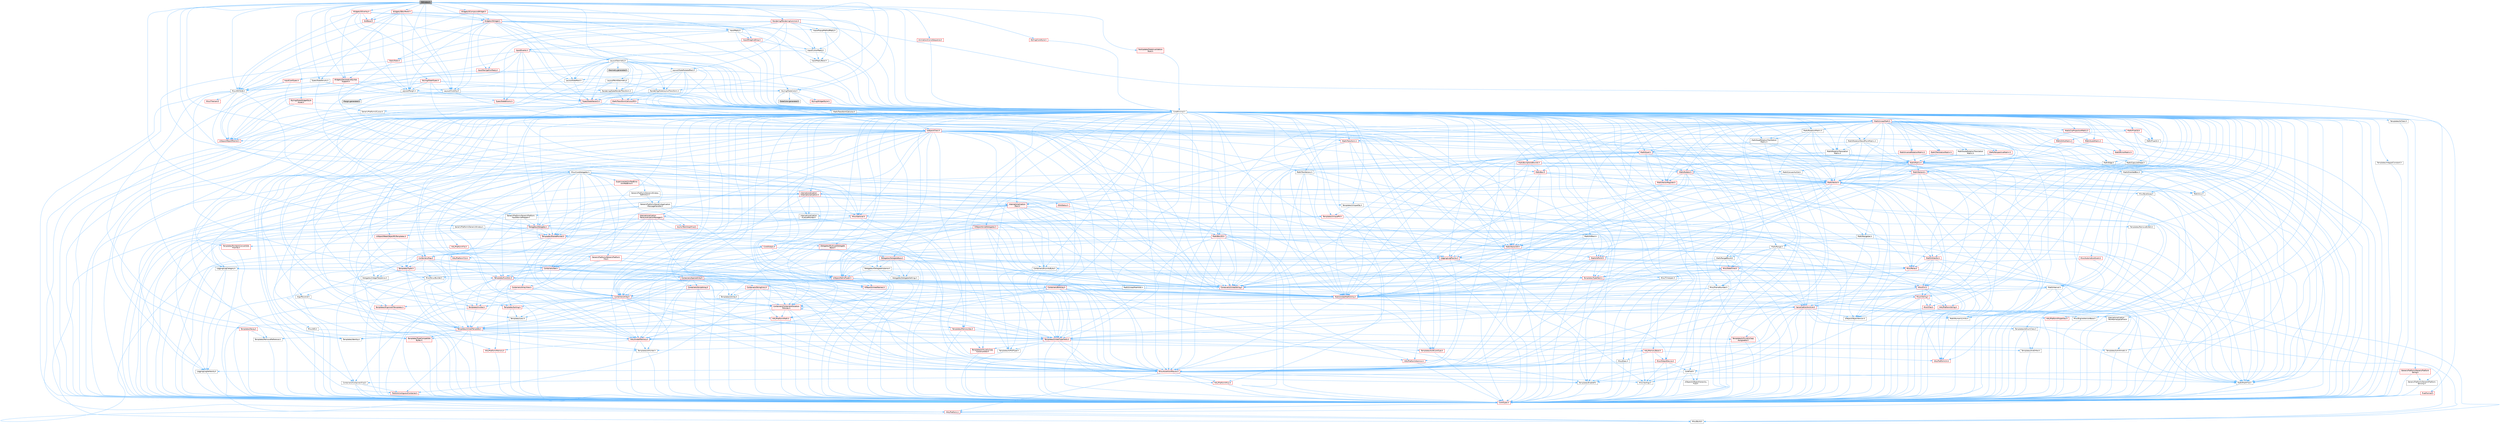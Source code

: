 digraph "SWindow.h"
{
 // INTERACTIVE_SVG=YES
 // LATEX_PDF_SIZE
  bgcolor="transparent";
  edge [fontname=Helvetica,fontsize=10,labelfontname=Helvetica,labelfontsize=10];
  node [fontname=Helvetica,fontsize=10,shape=box,height=0.2,width=0.4];
  Node1 [id="Node000001",label="SWindow.h",height=0.2,width=0.4,color="gray40", fillcolor="grey60", style="filled", fontcolor="black",tooltip=" "];
  Node1 -> Node2 [id="edge1_Node000001_Node000002",color="steelblue1",style="solid",tooltip=" "];
  Node2 [id="Node000002",label="CoreMinimal.h",height=0.2,width=0.4,color="grey40", fillcolor="white", style="filled",URL="$d7/d67/CoreMinimal_8h.html",tooltip=" "];
  Node2 -> Node3 [id="edge2_Node000002_Node000003",color="steelblue1",style="solid",tooltip=" "];
  Node3 [id="Node000003",label="CoreTypes.h",height=0.2,width=0.4,color="red", fillcolor="#FFF0F0", style="filled",URL="$dc/dec/CoreTypes_8h.html",tooltip=" "];
  Node3 -> Node4 [id="edge3_Node000003_Node000004",color="steelblue1",style="solid",tooltip=" "];
  Node4 [id="Node000004",label="HAL/Platform.h",height=0.2,width=0.4,color="red", fillcolor="#FFF0F0", style="filled",URL="$d9/dd0/Platform_8h.html",tooltip=" "];
  Node4 -> Node5 [id="edge4_Node000004_Node000005",color="steelblue1",style="solid",tooltip=" "];
  Node5 [id="Node000005",label="Misc/Build.h",height=0.2,width=0.4,color="grey40", fillcolor="white", style="filled",URL="$d3/dbb/Build_8h.html",tooltip=" "];
  Node2 -> Node17 [id="edge5_Node000002_Node000017",color="steelblue1",style="solid",tooltip=" "];
  Node17 [id="Node000017",label="CoreFwd.h",height=0.2,width=0.4,color="grey40", fillcolor="white", style="filled",URL="$d1/d1e/CoreFwd_8h.html",tooltip=" "];
  Node17 -> Node3 [id="edge6_Node000017_Node000003",color="steelblue1",style="solid",tooltip=" "];
  Node17 -> Node18 [id="edge7_Node000017_Node000018",color="steelblue1",style="solid",tooltip=" "];
  Node18 [id="Node000018",label="Containers/ContainersFwd.h",height=0.2,width=0.4,color="grey40", fillcolor="white", style="filled",URL="$d4/d0a/ContainersFwd_8h.html",tooltip=" "];
  Node18 -> Node4 [id="edge8_Node000018_Node000004",color="steelblue1",style="solid",tooltip=" "];
  Node18 -> Node3 [id="edge9_Node000018_Node000003",color="steelblue1",style="solid",tooltip=" "];
  Node18 -> Node19 [id="edge10_Node000018_Node000019",color="steelblue1",style="solid",tooltip=" "];
  Node19 [id="Node000019",label="Traits/IsContiguousContainer.h",height=0.2,width=0.4,color="red", fillcolor="#FFF0F0", style="filled",URL="$d5/d3c/IsContiguousContainer_8h.html",tooltip=" "];
  Node19 -> Node3 [id="edge11_Node000019_Node000003",color="steelblue1",style="solid",tooltip=" "];
  Node17 -> Node22 [id="edge12_Node000017_Node000022",color="steelblue1",style="solid",tooltip=" "];
  Node22 [id="Node000022",label="Math/MathFwd.h",height=0.2,width=0.4,color="grey40", fillcolor="white", style="filled",URL="$d2/d10/MathFwd_8h.html",tooltip=" "];
  Node22 -> Node4 [id="edge13_Node000022_Node000004",color="steelblue1",style="solid",tooltip=" "];
  Node17 -> Node23 [id="edge14_Node000017_Node000023",color="steelblue1",style="solid",tooltip=" "];
  Node23 [id="Node000023",label="UObject/UObjectHierarchy\lFwd.h",height=0.2,width=0.4,color="grey40", fillcolor="white", style="filled",URL="$d3/d13/UObjectHierarchyFwd_8h.html",tooltip=" "];
  Node2 -> Node23 [id="edge15_Node000002_Node000023",color="steelblue1",style="solid",tooltip=" "];
  Node2 -> Node18 [id="edge16_Node000002_Node000018",color="steelblue1",style="solid",tooltip=" "];
  Node2 -> Node24 [id="edge17_Node000002_Node000024",color="steelblue1",style="solid",tooltip=" "];
  Node24 [id="Node000024",label="Misc/VarArgs.h",height=0.2,width=0.4,color="grey40", fillcolor="white", style="filled",URL="$d5/d6f/VarArgs_8h.html",tooltip=" "];
  Node24 -> Node3 [id="edge18_Node000024_Node000003",color="steelblue1",style="solid",tooltip=" "];
  Node2 -> Node25 [id="edge19_Node000002_Node000025",color="steelblue1",style="solid",tooltip=" "];
  Node25 [id="Node000025",label="Logging/LogVerbosity.h",height=0.2,width=0.4,color="grey40", fillcolor="white", style="filled",URL="$d2/d8f/LogVerbosity_8h.html",tooltip=" "];
  Node25 -> Node3 [id="edge20_Node000025_Node000003",color="steelblue1",style="solid",tooltip=" "];
  Node2 -> Node26 [id="edge21_Node000002_Node000026",color="steelblue1",style="solid",tooltip=" "];
  Node26 [id="Node000026",label="Misc/OutputDevice.h",height=0.2,width=0.4,color="red", fillcolor="#FFF0F0", style="filled",URL="$d7/d32/OutputDevice_8h.html",tooltip=" "];
  Node26 -> Node17 [id="edge22_Node000026_Node000017",color="steelblue1",style="solid",tooltip=" "];
  Node26 -> Node3 [id="edge23_Node000026_Node000003",color="steelblue1",style="solid",tooltip=" "];
  Node26 -> Node25 [id="edge24_Node000026_Node000025",color="steelblue1",style="solid",tooltip=" "];
  Node26 -> Node24 [id="edge25_Node000026_Node000024",color="steelblue1",style="solid",tooltip=" "];
  Node2 -> Node32 [id="edge26_Node000002_Node000032",color="steelblue1",style="solid",tooltip=" "];
  Node32 [id="Node000032",label="HAL/PlatformCrt.h",height=0.2,width=0.4,color="red", fillcolor="#FFF0F0", style="filled",URL="$d8/d75/PlatformCrt_8h.html",tooltip=" "];
  Node2 -> Node42 [id="edge27_Node000002_Node000042",color="steelblue1",style="solid",tooltip=" "];
  Node42 [id="Node000042",label="HAL/PlatformMisc.h",height=0.2,width=0.4,color="red", fillcolor="#FFF0F0", style="filled",URL="$d0/df5/PlatformMisc_8h.html",tooltip=" "];
  Node42 -> Node3 [id="edge28_Node000042_Node000003",color="steelblue1",style="solid",tooltip=" "];
  Node2 -> Node61 [id="edge29_Node000002_Node000061",color="steelblue1",style="solid",tooltip=" "];
  Node61 [id="Node000061",label="Misc/AssertionMacros.h",height=0.2,width=0.4,color="red", fillcolor="#FFF0F0", style="filled",URL="$d0/dfa/AssertionMacros_8h.html",tooltip=" "];
  Node61 -> Node3 [id="edge30_Node000061_Node000003",color="steelblue1",style="solid",tooltip=" "];
  Node61 -> Node4 [id="edge31_Node000061_Node000004",color="steelblue1",style="solid",tooltip=" "];
  Node61 -> Node42 [id="edge32_Node000061_Node000042",color="steelblue1",style="solid",tooltip=" "];
  Node61 -> Node62 [id="edge33_Node000061_Node000062",color="steelblue1",style="solid",tooltip=" "];
  Node62 [id="Node000062",label="Templates/EnableIf.h",height=0.2,width=0.4,color="grey40", fillcolor="white", style="filled",URL="$d7/d60/EnableIf_8h.html",tooltip=" "];
  Node62 -> Node3 [id="edge34_Node000062_Node000003",color="steelblue1",style="solid",tooltip=" "];
  Node61 -> Node24 [id="edge35_Node000061_Node000024",color="steelblue1",style="solid",tooltip=" "];
  Node2 -> Node70 [id="edge36_Node000002_Node000070",color="steelblue1",style="solid",tooltip=" "];
  Node70 [id="Node000070",label="Templates/IsPointer.h",height=0.2,width=0.4,color="grey40", fillcolor="white", style="filled",URL="$d7/d05/IsPointer_8h.html",tooltip=" "];
  Node70 -> Node3 [id="edge37_Node000070_Node000003",color="steelblue1",style="solid",tooltip=" "];
  Node2 -> Node71 [id="edge38_Node000002_Node000071",color="steelblue1",style="solid",tooltip=" "];
  Node71 [id="Node000071",label="HAL/PlatformMemory.h",height=0.2,width=0.4,color="red", fillcolor="#FFF0F0", style="filled",URL="$de/d68/PlatformMemory_8h.html",tooltip=" "];
  Node71 -> Node3 [id="edge39_Node000071_Node000003",color="steelblue1",style="solid",tooltip=" "];
  Node2 -> Node54 [id="edge40_Node000002_Node000054",color="steelblue1",style="solid",tooltip=" "];
  Node54 [id="Node000054",label="HAL/PlatformAtomics.h",height=0.2,width=0.4,color="red", fillcolor="#FFF0F0", style="filled",URL="$d3/d36/PlatformAtomics_8h.html",tooltip=" "];
  Node54 -> Node3 [id="edge41_Node000054_Node000003",color="steelblue1",style="solid",tooltip=" "];
  Node2 -> Node76 [id="edge42_Node000002_Node000076",color="steelblue1",style="solid",tooltip=" "];
  Node76 [id="Node000076",label="Misc/Exec.h",height=0.2,width=0.4,color="grey40", fillcolor="white", style="filled",URL="$de/ddb/Exec_8h.html",tooltip=" "];
  Node76 -> Node3 [id="edge43_Node000076_Node000003",color="steelblue1",style="solid",tooltip=" "];
  Node76 -> Node61 [id="edge44_Node000076_Node000061",color="steelblue1",style="solid",tooltip=" "];
  Node2 -> Node77 [id="edge45_Node000002_Node000077",color="steelblue1",style="solid",tooltip=" "];
  Node77 [id="Node000077",label="HAL/MemoryBase.h",height=0.2,width=0.4,color="red", fillcolor="#FFF0F0", style="filled",URL="$d6/d9f/MemoryBase_8h.html",tooltip=" "];
  Node77 -> Node3 [id="edge46_Node000077_Node000003",color="steelblue1",style="solid",tooltip=" "];
  Node77 -> Node54 [id="edge47_Node000077_Node000054",color="steelblue1",style="solid",tooltip=" "];
  Node77 -> Node32 [id="edge48_Node000077_Node000032",color="steelblue1",style="solid",tooltip=" "];
  Node77 -> Node76 [id="edge49_Node000077_Node000076",color="steelblue1",style="solid",tooltip=" "];
  Node77 -> Node26 [id="edge50_Node000077_Node000026",color="steelblue1",style="solid",tooltip=" "];
  Node2 -> Node87 [id="edge51_Node000002_Node000087",color="steelblue1",style="solid",tooltip=" "];
  Node87 [id="Node000087",label="HAL/UnrealMemory.h",height=0.2,width=0.4,color="red", fillcolor="#FFF0F0", style="filled",URL="$d9/d96/UnrealMemory_8h.html",tooltip=" "];
  Node87 -> Node3 [id="edge52_Node000087_Node000003",color="steelblue1",style="solid",tooltip=" "];
  Node87 -> Node77 [id="edge53_Node000087_Node000077",color="steelblue1",style="solid",tooltip=" "];
  Node87 -> Node71 [id="edge54_Node000087_Node000071",color="steelblue1",style="solid",tooltip=" "];
  Node87 -> Node70 [id="edge55_Node000087_Node000070",color="steelblue1",style="solid",tooltip=" "];
  Node2 -> Node89 [id="edge56_Node000002_Node000089",color="steelblue1",style="solid",tooltip=" "];
  Node89 [id="Node000089",label="Templates/IsArithmetic.h",height=0.2,width=0.4,color="grey40", fillcolor="white", style="filled",URL="$d2/d5d/IsArithmetic_8h.html",tooltip=" "];
  Node89 -> Node3 [id="edge57_Node000089_Node000003",color="steelblue1",style="solid",tooltip=" "];
  Node2 -> Node83 [id="edge58_Node000002_Node000083",color="steelblue1",style="solid",tooltip=" "];
  Node83 [id="Node000083",label="Templates/AndOrNot.h",height=0.2,width=0.4,color="grey40", fillcolor="white", style="filled",URL="$db/d0a/AndOrNot_8h.html",tooltip=" "];
  Node83 -> Node3 [id="edge59_Node000083_Node000003",color="steelblue1",style="solid",tooltip=" "];
  Node2 -> Node90 [id="edge60_Node000002_Node000090",color="steelblue1",style="solid",tooltip=" "];
  Node90 [id="Node000090",label="Templates/IsPODType.h",height=0.2,width=0.4,color="grey40", fillcolor="white", style="filled",URL="$d7/db1/IsPODType_8h.html",tooltip=" "];
  Node90 -> Node3 [id="edge61_Node000090_Node000003",color="steelblue1",style="solid",tooltip=" "];
  Node2 -> Node91 [id="edge62_Node000002_Node000091",color="steelblue1",style="solid",tooltip=" "];
  Node91 [id="Node000091",label="Templates/IsUECoreType.h",height=0.2,width=0.4,color="red", fillcolor="#FFF0F0", style="filled",URL="$d1/db8/IsUECoreType_8h.html",tooltip=" "];
  Node91 -> Node3 [id="edge63_Node000091_Node000003",color="steelblue1",style="solid",tooltip=" "];
  Node2 -> Node84 [id="edge64_Node000002_Node000084",color="steelblue1",style="solid",tooltip=" "];
  Node84 [id="Node000084",label="Templates/IsTriviallyCopy\lConstructible.h",height=0.2,width=0.4,color="red", fillcolor="#FFF0F0", style="filled",URL="$d3/d78/IsTriviallyCopyConstructible_8h.html",tooltip=" "];
  Node84 -> Node3 [id="edge65_Node000084_Node000003",color="steelblue1",style="solid",tooltip=" "];
  Node2 -> Node92 [id="edge66_Node000002_Node000092",color="steelblue1",style="solid",tooltip=" "];
  Node92 [id="Node000092",label="Templates/UnrealTypeTraits.h",height=0.2,width=0.4,color="red", fillcolor="#FFF0F0", style="filled",URL="$d2/d2d/UnrealTypeTraits_8h.html",tooltip=" "];
  Node92 -> Node3 [id="edge67_Node000092_Node000003",color="steelblue1",style="solid",tooltip=" "];
  Node92 -> Node70 [id="edge68_Node000092_Node000070",color="steelblue1",style="solid",tooltip=" "];
  Node92 -> Node61 [id="edge69_Node000092_Node000061",color="steelblue1",style="solid",tooltip=" "];
  Node92 -> Node83 [id="edge70_Node000092_Node000083",color="steelblue1",style="solid",tooltip=" "];
  Node92 -> Node62 [id="edge71_Node000092_Node000062",color="steelblue1",style="solid",tooltip=" "];
  Node92 -> Node89 [id="edge72_Node000092_Node000089",color="steelblue1",style="solid",tooltip=" "];
  Node92 -> Node90 [id="edge73_Node000092_Node000090",color="steelblue1",style="solid",tooltip=" "];
  Node92 -> Node91 [id="edge74_Node000092_Node000091",color="steelblue1",style="solid",tooltip=" "];
  Node92 -> Node84 [id="edge75_Node000092_Node000084",color="steelblue1",style="solid",tooltip=" "];
  Node2 -> Node62 [id="edge76_Node000002_Node000062",color="steelblue1",style="solid",tooltip=" "];
  Node2 -> Node94 [id="edge77_Node000002_Node000094",color="steelblue1",style="solid",tooltip=" "];
  Node94 [id="Node000094",label="Templates/RemoveReference.h",height=0.2,width=0.4,color="grey40", fillcolor="white", style="filled",URL="$da/dbe/RemoveReference_8h.html",tooltip=" "];
  Node94 -> Node3 [id="edge78_Node000094_Node000003",color="steelblue1",style="solid",tooltip=" "];
  Node2 -> Node95 [id="edge79_Node000002_Node000095",color="steelblue1",style="solid",tooltip=" "];
  Node95 [id="Node000095",label="Templates/IntegralConstant.h",height=0.2,width=0.4,color="grey40", fillcolor="white", style="filled",URL="$db/d1b/IntegralConstant_8h.html",tooltip=" "];
  Node95 -> Node3 [id="edge80_Node000095_Node000003",color="steelblue1",style="solid",tooltip=" "];
  Node2 -> Node96 [id="edge81_Node000002_Node000096",color="steelblue1",style="solid",tooltip=" "];
  Node96 [id="Node000096",label="Templates/IsClass.h",height=0.2,width=0.4,color="grey40", fillcolor="white", style="filled",URL="$db/dcb/IsClass_8h.html",tooltip=" "];
  Node96 -> Node3 [id="edge82_Node000096_Node000003",color="steelblue1",style="solid",tooltip=" "];
  Node2 -> Node97 [id="edge83_Node000002_Node000097",color="steelblue1",style="solid",tooltip=" "];
  Node97 [id="Node000097",label="Templates/TypeCompatible\lBytes.h",height=0.2,width=0.4,color="red", fillcolor="#FFF0F0", style="filled",URL="$df/d0a/TypeCompatibleBytes_8h.html",tooltip=" "];
  Node97 -> Node3 [id="edge84_Node000097_Node000003",color="steelblue1",style="solid",tooltip=" "];
  Node2 -> Node19 [id="edge85_Node000002_Node000019",color="steelblue1",style="solid",tooltip=" "];
  Node2 -> Node98 [id="edge86_Node000002_Node000098",color="steelblue1",style="solid",tooltip=" "];
  Node98 [id="Node000098",label="Templates/UnrealTemplate.h",height=0.2,width=0.4,color="red", fillcolor="#FFF0F0", style="filled",URL="$d4/d24/UnrealTemplate_8h.html",tooltip=" "];
  Node98 -> Node3 [id="edge87_Node000098_Node000003",color="steelblue1",style="solid",tooltip=" "];
  Node98 -> Node70 [id="edge88_Node000098_Node000070",color="steelblue1",style="solid",tooltip=" "];
  Node98 -> Node87 [id="edge89_Node000098_Node000087",color="steelblue1",style="solid",tooltip=" "];
  Node98 -> Node92 [id="edge90_Node000098_Node000092",color="steelblue1",style="solid",tooltip=" "];
  Node98 -> Node94 [id="edge91_Node000098_Node000094",color="steelblue1",style="solid",tooltip=" "];
  Node98 -> Node97 [id="edge92_Node000098_Node000097",color="steelblue1",style="solid",tooltip=" "];
  Node98 -> Node65 [id="edge93_Node000098_Node000065",color="steelblue1",style="solid",tooltip=" "];
  Node65 [id="Node000065",label="Templates/Identity.h",height=0.2,width=0.4,color="grey40", fillcolor="white", style="filled",URL="$d0/dd5/Identity_8h.html",tooltip=" "];
  Node98 -> Node19 [id="edge94_Node000098_Node000019",color="steelblue1",style="solid",tooltip=" "];
  Node2 -> Node47 [id="edge95_Node000002_Node000047",color="steelblue1",style="solid",tooltip=" "];
  Node47 [id="Node000047",label="Math/NumericLimits.h",height=0.2,width=0.4,color="grey40", fillcolor="white", style="filled",URL="$df/d1b/NumericLimits_8h.html",tooltip=" "];
  Node47 -> Node3 [id="edge96_Node000047_Node000003",color="steelblue1",style="solid",tooltip=" "];
  Node2 -> Node102 [id="edge97_Node000002_Node000102",color="steelblue1",style="solid",tooltip=" "];
  Node102 [id="Node000102",label="HAL/PlatformMath.h",height=0.2,width=0.4,color="red", fillcolor="#FFF0F0", style="filled",URL="$dc/d53/PlatformMath_8h.html",tooltip=" "];
  Node102 -> Node3 [id="edge98_Node000102_Node000003",color="steelblue1",style="solid",tooltip=" "];
  Node2 -> Node85 [id="edge99_Node000002_Node000085",color="steelblue1",style="solid",tooltip=" "];
  Node85 [id="Node000085",label="Templates/IsTriviallyCopy\lAssignable.h",height=0.2,width=0.4,color="red", fillcolor="#FFF0F0", style="filled",URL="$d2/df2/IsTriviallyCopyAssignable_8h.html",tooltip=" "];
  Node85 -> Node3 [id="edge100_Node000085_Node000003",color="steelblue1",style="solid",tooltip=" "];
  Node2 -> Node110 [id="edge101_Node000002_Node000110",color="steelblue1",style="solid",tooltip=" "];
  Node110 [id="Node000110",label="Templates/MemoryOps.h",height=0.2,width=0.4,color="red", fillcolor="#FFF0F0", style="filled",URL="$db/dea/MemoryOps_8h.html",tooltip=" "];
  Node110 -> Node3 [id="edge102_Node000110_Node000003",color="steelblue1",style="solid",tooltip=" "];
  Node110 -> Node87 [id="edge103_Node000110_Node000087",color="steelblue1",style="solid",tooltip=" "];
  Node110 -> Node85 [id="edge104_Node000110_Node000085",color="steelblue1",style="solid",tooltip=" "];
  Node110 -> Node84 [id="edge105_Node000110_Node000084",color="steelblue1",style="solid",tooltip=" "];
  Node110 -> Node92 [id="edge106_Node000110_Node000092",color="steelblue1",style="solid",tooltip=" "];
  Node2 -> Node111 [id="edge107_Node000002_Node000111",color="steelblue1",style="solid",tooltip=" "];
  Node111 [id="Node000111",label="Containers/ContainerAllocation\lPolicies.h",height=0.2,width=0.4,color="red", fillcolor="#FFF0F0", style="filled",URL="$d7/dff/ContainerAllocationPolicies_8h.html",tooltip=" "];
  Node111 -> Node3 [id="edge108_Node000111_Node000003",color="steelblue1",style="solid",tooltip=" "];
  Node111 -> Node111 [id="edge109_Node000111_Node000111",color="steelblue1",style="solid",tooltip=" "];
  Node111 -> Node102 [id="edge110_Node000111_Node000102",color="steelblue1",style="solid",tooltip=" "];
  Node111 -> Node87 [id="edge111_Node000111_Node000087",color="steelblue1",style="solid",tooltip=" "];
  Node111 -> Node47 [id="edge112_Node000111_Node000047",color="steelblue1",style="solid",tooltip=" "];
  Node111 -> Node61 [id="edge113_Node000111_Node000061",color="steelblue1",style="solid",tooltip=" "];
  Node111 -> Node110 [id="edge114_Node000111_Node000110",color="steelblue1",style="solid",tooltip=" "];
  Node111 -> Node97 [id="edge115_Node000111_Node000097",color="steelblue1",style="solid",tooltip=" "];
  Node2 -> Node114 [id="edge116_Node000002_Node000114",color="steelblue1",style="solid",tooltip=" "];
  Node114 [id="Node000114",label="Templates/IsEnumClass.h",height=0.2,width=0.4,color="grey40", fillcolor="white", style="filled",URL="$d7/d15/IsEnumClass_8h.html",tooltip=" "];
  Node114 -> Node3 [id="edge117_Node000114_Node000003",color="steelblue1",style="solid",tooltip=" "];
  Node114 -> Node83 [id="edge118_Node000114_Node000083",color="steelblue1",style="solid",tooltip=" "];
  Node2 -> Node115 [id="edge119_Node000002_Node000115",color="steelblue1",style="solid",tooltip=" "];
  Node115 [id="Node000115",label="HAL/PlatformProperties.h",height=0.2,width=0.4,color="red", fillcolor="#FFF0F0", style="filled",URL="$d9/db0/PlatformProperties_8h.html",tooltip=" "];
  Node115 -> Node3 [id="edge120_Node000115_Node000003",color="steelblue1",style="solid",tooltip=" "];
  Node2 -> Node118 [id="edge121_Node000002_Node000118",color="steelblue1",style="solid",tooltip=" "];
  Node118 [id="Node000118",label="Misc/EngineVersionBase.h",height=0.2,width=0.4,color="grey40", fillcolor="white", style="filled",URL="$d5/d2b/EngineVersionBase_8h.html",tooltip=" "];
  Node118 -> Node3 [id="edge122_Node000118_Node000003",color="steelblue1",style="solid",tooltip=" "];
  Node2 -> Node119 [id="edge123_Node000002_Node000119",color="steelblue1",style="solid",tooltip=" "];
  Node119 [id="Node000119",label="Internationalization\l/TextNamespaceFwd.h",height=0.2,width=0.4,color="grey40", fillcolor="white", style="filled",URL="$d8/d97/TextNamespaceFwd_8h.html",tooltip=" "];
  Node119 -> Node3 [id="edge124_Node000119_Node000003",color="steelblue1",style="solid",tooltip=" "];
  Node2 -> Node120 [id="edge125_Node000002_Node000120",color="steelblue1",style="solid",tooltip=" "];
  Node120 [id="Node000120",label="Serialization/Archive.h",height=0.2,width=0.4,color="red", fillcolor="#FFF0F0", style="filled",URL="$d7/d3b/Archive_8h.html",tooltip=" "];
  Node120 -> Node17 [id="edge126_Node000120_Node000017",color="steelblue1",style="solid",tooltip=" "];
  Node120 -> Node3 [id="edge127_Node000120_Node000003",color="steelblue1",style="solid",tooltip=" "];
  Node120 -> Node115 [id="edge128_Node000120_Node000115",color="steelblue1",style="solid",tooltip=" "];
  Node120 -> Node119 [id="edge129_Node000120_Node000119",color="steelblue1",style="solid",tooltip=" "];
  Node120 -> Node22 [id="edge130_Node000120_Node000022",color="steelblue1",style="solid",tooltip=" "];
  Node120 -> Node61 [id="edge131_Node000120_Node000061",color="steelblue1",style="solid",tooltip=" "];
  Node120 -> Node5 [id="edge132_Node000120_Node000005",color="steelblue1",style="solid",tooltip=" "];
  Node120 -> Node118 [id="edge133_Node000120_Node000118",color="steelblue1",style="solid",tooltip=" "];
  Node120 -> Node24 [id="edge134_Node000120_Node000024",color="steelblue1",style="solid",tooltip=" "];
  Node120 -> Node62 [id="edge135_Node000120_Node000062",color="steelblue1",style="solid",tooltip=" "];
  Node120 -> Node114 [id="edge136_Node000120_Node000114",color="steelblue1",style="solid",tooltip=" "];
  Node120 -> Node98 [id="edge137_Node000120_Node000098",color="steelblue1",style="solid",tooltip=" "];
  Node120 -> Node123 [id="edge138_Node000120_Node000123",color="steelblue1",style="solid",tooltip=" "];
  Node123 [id="Node000123",label="UObject/ObjectVersion.h",height=0.2,width=0.4,color="grey40", fillcolor="white", style="filled",URL="$da/d63/ObjectVersion_8h.html",tooltip=" "];
  Node123 -> Node3 [id="edge139_Node000123_Node000003",color="steelblue1",style="solid",tooltip=" "];
  Node2 -> Node124 [id="edge140_Node000002_Node000124",color="steelblue1",style="solid",tooltip=" "];
  Node124 [id="Node000124",label="Templates/Less.h",height=0.2,width=0.4,color="grey40", fillcolor="white", style="filled",URL="$de/dc8/Less_8h.html",tooltip=" "];
  Node124 -> Node3 [id="edge141_Node000124_Node000003",color="steelblue1",style="solid",tooltip=" "];
  Node124 -> Node98 [id="edge142_Node000124_Node000098",color="steelblue1",style="solid",tooltip=" "];
  Node2 -> Node125 [id="edge143_Node000002_Node000125",color="steelblue1",style="solid",tooltip=" "];
  Node125 [id="Node000125",label="Templates/Sorting.h",height=0.2,width=0.4,color="red", fillcolor="#FFF0F0", style="filled",URL="$d3/d9e/Sorting_8h.html",tooltip=" "];
  Node125 -> Node3 [id="edge144_Node000125_Node000003",color="steelblue1",style="solid",tooltip=" "];
  Node125 -> Node102 [id="edge145_Node000125_Node000102",color="steelblue1",style="solid",tooltip=" "];
  Node125 -> Node124 [id="edge146_Node000125_Node000124",color="steelblue1",style="solid",tooltip=" "];
  Node2 -> Node136 [id="edge147_Node000002_Node000136",color="steelblue1",style="solid",tooltip=" "];
  Node136 [id="Node000136",label="Misc/Char.h",height=0.2,width=0.4,color="red", fillcolor="#FFF0F0", style="filled",URL="$d0/d58/Char_8h.html",tooltip=" "];
  Node136 -> Node3 [id="edge148_Node000136_Node000003",color="steelblue1",style="solid",tooltip=" "];
  Node2 -> Node139 [id="edge149_Node000002_Node000139",color="steelblue1",style="solid",tooltip=" "];
  Node139 [id="Node000139",label="GenericPlatform/GenericPlatform\lStricmp.h",height=0.2,width=0.4,color="grey40", fillcolor="white", style="filled",URL="$d2/d86/GenericPlatformStricmp_8h.html",tooltip=" "];
  Node139 -> Node3 [id="edge150_Node000139_Node000003",color="steelblue1",style="solid",tooltip=" "];
  Node2 -> Node140 [id="edge151_Node000002_Node000140",color="steelblue1",style="solid",tooltip=" "];
  Node140 [id="Node000140",label="GenericPlatform/GenericPlatform\lString.h",height=0.2,width=0.4,color="red", fillcolor="#FFF0F0", style="filled",URL="$dd/d20/GenericPlatformString_8h.html",tooltip=" "];
  Node140 -> Node3 [id="edge152_Node000140_Node000003",color="steelblue1",style="solid",tooltip=" "];
  Node140 -> Node139 [id="edge153_Node000140_Node000139",color="steelblue1",style="solid",tooltip=" "];
  Node140 -> Node62 [id="edge154_Node000140_Node000062",color="steelblue1",style="solid",tooltip=" "];
  Node2 -> Node73 [id="edge155_Node000002_Node000073",color="steelblue1",style="solid",tooltip=" "];
  Node73 [id="Node000073",label="HAL/PlatformString.h",height=0.2,width=0.4,color="red", fillcolor="#FFF0F0", style="filled",URL="$db/db5/PlatformString_8h.html",tooltip=" "];
  Node73 -> Node3 [id="edge156_Node000073_Node000003",color="steelblue1",style="solid",tooltip=" "];
  Node2 -> Node143 [id="edge157_Node000002_Node000143",color="steelblue1",style="solid",tooltip=" "];
  Node143 [id="Node000143",label="Misc/CString.h",height=0.2,width=0.4,color="red", fillcolor="#FFF0F0", style="filled",URL="$d2/d49/CString_8h.html",tooltip=" "];
  Node143 -> Node3 [id="edge158_Node000143_Node000003",color="steelblue1",style="solid",tooltip=" "];
  Node143 -> Node32 [id="edge159_Node000143_Node000032",color="steelblue1",style="solid",tooltip=" "];
  Node143 -> Node73 [id="edge160_Node000143_Node000073",color="steelblue1",style="solid",tooltip=" "];
  Node143 -> Node61 [id="edge161_Node000143_Node000061",color="steelblue1",style="solid",tooltip=" "];
  Node143 -> Node136 [id="edge162_Node000143_Node000136",color="steelblue1",style="solid",tooltip=" "];
  Node143 -> Node24 [id="edge163_Node000143_Node000024",color="steelblue1",style="solid",tooltip=" "];
  Node2 -> Node144 [id="edge164_Node000002_Node000144",color="steelblue1",style="solid",tooltip=" "];
  Node144 [id="Node000144",label="Misc/Crc.h",height=0.2,width=0.4,color="red", fillcolor="#FFF0F0", style="filled",URL="$d4/dd2/Crc_8h.html",tooltip=" "];
  Node144 -> Node3 [id="edge165_Node000144_Node000003",color="steelblue1",style="solid",tooltip=" "];
  Node144 -> Node73 [id="edge166_Node000144_Node000073",color="steelblue1",style="solid",tooltip=" "];
  Node144 -> Node61 [id="edge167_Node000144_Node000061",color="steelblue1",style="solid",tooltip=" "];
  Node144 -> Node143 [id="edge168_Node000144_Node000143",color="steelblue1",style="solid",tooltip=" "];
  Node144 -> Node136 [id="edge169_Node000144_Node000136",color="steelblue1",style="solid",tooltip=" "];
  Node144 -> Node92 [id="edge170_Node000144_Node000092",color="steelblue1",style="solid",tooltip=" "];
  Node2 -> Node135 [id="edge171_Node000002_Node000135",color="steelblue1",style="solid",tooltip=" "];
  Node135 [id="Node000135",label="Math/UnrealMathUtility.h",height=0.2,width=0.4,color="red", fillcolor="#FFF0F0", style="filled",URL="$db/db8/UnrealMathUtility_8h.html",tooltip=" "];
  Node135 -> Node3 [id="edge172_Node000135_Node000003",color="steelblue1",style="solid",tooltip=" "];
  Node135 -> Node61 [id="edge173_Node000135_Node000061",color="steelblue1",style="solid",tooltip=" "];
  Node135 -> Node102 [id="edge174_Node000135_Node000102",color="steelblue1",style="solid",tooltip=" "];
  Node135 -> Node22 [id="edge175_Node000135_Node000022",color="steelblue1",style="solid",tooltip=" "];
  Node135 -> Node65 [id="edge176_Node000135_Node000065",color="steelblue1",style="solid",tooltip=" "];
  Node2 -> Node145 [id="edge177_Node000002_Node000145",color="steelblue1",style="solid",tooltip=" "];
  Node145 [id="Node000145",label="Containers/UnrealString.h",height=0.2,width=0.4,color="red", fillcolor="#FFF0F0", style="filled",URL="$d5/dba/UnrealString_8h.html",tooltip=" "];
  Node2 -> Node149 [id="edge178_Node000002_Node000149",color="steelblue1",style="solid",tooltip=" "];
  Node149 [id="Node000149",label="Containers/Array.h",height=0.2,width=0.4,color="red", fillcolor="#FFF0F0", style="filled",URL="$df/dd0/Array_8h.html",tooltip=" "];
  Node149 -> Node3 [id="edge179_Node000149_Node000003",color="steelblue1",style="solid",tooltip=" "];
  Node149 -> Node61 [id="edge180_Node000149_Node000061",color="steelblue1",style="solid",tooltip=" "];
  Node149 -> Node87 [id="edge181_Node000149_Node000087",color="steelblue1",style="solid",tooltip=" "];
  Node149 -> Node92 [id="edge182_Node000149_Node000092",color="steelblue1",style="solid",tooltip=" "];
  Node149 -> Node98 [id="edge183_Node000149_Node000098",color="steelblue1",style="solid",tooltip=" "];
  Node149 -> Node111 [id="edge184_Node000149_Node000111",color="steelblue1",style="solid",tooltip=" "];
  Node149 -> Node120 [id="edge185_Node000149_Node000120",color="steelblue1",style="solid",tooltip=" "];
  Node149 -> Node128 [id="edge186_Node000149_Node000128",color="steelblue1",style="solid",tooltip=" "];
  Node128 [id="Node000128",label="Templates/Invoke.h",height=0.2,width=0.4,color="red", fillcolor="#FFF0F0", style="filled",URL="$d7/deb/Invoke_8h.html",tooltip=" "];
  Node128 -> Node3 [id="edge187_Node000128_Node000003",color="steelblue1",style="solid",tooltip=" "];
  Node128 -> Node98 [id="edge188_Node000128_Node000098",color="steelblue1",style="solid",tooltip=" "];
  Node149 -> Node124 [id="edge189_Node000149_Node000124",color="steelblue1",style="solid",tooltip=" "];
  Node149 -> Node125 [id="edge190_Node000149_Node000125",color="steelblue1",style="solid",tooltip=" "];
  Node149 -> Node172 [id="edge191_Node000149_Node000172",color="steelblue1",style="solid",tooltip=" "];
  Node172 [id="Node000172",label="Templates/AlignmentTemplates.h",height=0.2,width=0.4,color="red", fillcolor="#FFF0F0", style="filled",URL="$dd/d32/AlignmentTemplates_8h.html",tooltip=" "];
  Node172 -> Node3 [id="edge192_Node000172_Node000003",color="steelblue1",style="solid",tooltip=" "];
  Node172 -> Node70 [id="edge193_Node000172_Node000070",color="steelblue1",style="solid",tooltip=" "];
  Node2 -> Node173 [id="edge194_Node000002_Node000173",color="steelblue1",style="solid",tooltip=" "];
  Node173 [id="Node000173",label="Misc/FrameNumber.h",height=0.2,width=0.4,color="grey40", fillcolor="white", style="filled",URL="$dd/dbd/FrameNumber_8h.html",tooltip=" "];
  Node173 -> Node3 [id="edge195_Node000173_Node000003",color="steelblue1",style="solid",tooltip=" "];
  Node173 -> Node47 [id="edge196_Node000173_Node000047",color="steelblue1",style="solid",tooltip=" "];
  Node173 -> Node135 [id="edge197_Node000173_Node000135",color="steelblue1",style="solid",tooltip=" "];
  Node173 -> Node62 [id="edge198_Node000173_Node000062",color="steelblue1",style="solid",tooltip=" "];
  Node173 -> Node92 [id="edge199_Node000173_Node000092",color="steelblue1",style="solid",tooltip=" "];
  Node2 -> Node174 [id="edge200_Node000002_Node000174",color="steelblue1",style="solid",tooltip=" "];
  Node174 [id="Node000174",label="Misc/Timespan.h",height=0.2,width=0.4,color="grey40", fillcolor="white", style="filled",URL="$da/dd9/Timespan_8h.html",tooltip=" "];
  Node174 -> Node3 [id="edge201_Node000174_Node000003",color="steelblue1",style="solid",tooltip=" "];
  Node174 -> Node175 [id="edge202_Node000174_Node000175",color="steelblue1",style="solid",tooltip=" "];
  Node175 [id="Node000175",label="Math/Interval.h",height=0.2,width=0.4,color="grey40", fillcolor="white", style="filled",URL="$d1/d55/Interval_8h.html",tooltip=" "];
  Node175 -> Node3 [id="edge203_Node000175_Node000003",color="steelblue1",style="solid",tooltip=" "];
  Node175 -> Node89 [id="edge204_Node000175_Node000089",color="steelblue1",style="solid",tooltip=" "];
  Node175 -> Node92 [id="edge205_Node000175_Node000092",color="steelblue1",style="solid",tooltip=" "];
  Node175 -> Node47 [id="edge206_Node000175_Node000047",color="steelblue1",style="solid",tooltip=" "];
  Node175 -> Node135 [id="edge207_Node000175_Node000135",color="steelblue1",style="solid",tooltip=" "];
  Node174 -> Node135 [id="edge208_Node000174_Node000135",color="steelblue1",style="solid",tooltip=" "];
  Node174 -> Node61 [id="edge209_Node000174_Node000061",color="steelblue1",style="solid",tooltip=" "];
  Node2 -> Node176 [id="edge210_Node000002_Node000176",color="steelblue1",style="solid",tooltip=" "];
  Node176 [id="Node000176",label="Containers/StringConv.h",height=0.2,width=0.4,color="red", fillcolor="#FFF0F0", style="filled",URL="$d3/ddf/StringConv_8h.html",tooltip=" "];
  Node176 -> Node3 [id="edge211_Node000176_Node000003",color="steelblue1",style="solid",tooltip=" "];
  Node176 -> Node61 [id="edge212_Node000176_Node000061",color="steelblue1",style="solid",tooltip=" "];
  Node176 -> Node111 [id="edge213_Node000176_Node000111",color="steelblue1",style="solid",tooltip=" "];
  Node176 -> Node149 [id="edge214_Node000176_Node000149",color="steelblue1",style="solid",tooltip=" "];
  Node176 -> Node143 [id="edge215_Node000176_Node000143",color="steelblue1",style="solid",tooltip=" "];
  Node176 -> Node177 [id="edge216_Node000176_Node000177",color="steelblue1",style="solid",tooltip=" "];
  Node177 [id="Node000177",label="Templates/IsArray.h",height=0.2,width=0.4,color="grey40", fillcolor="white", style="filled",URL="$d8/d8d/IsArray_8h.html",tooltip=" "];
  Node177 -> Node3 [id="edge217_Node000177_Node000003",color="steelblue1",style="solid",tooltip=" "];
  Node176 -> Node98 [id="edge218_Node000176_Node000098",color="steelblue1",style="solid",tooltip=" "];
  Node176 -> Node92 [id="edge219_Node000176_Node000092",color="steelblue1",style="solid",tooltip=" "];
  Node176 -> Node19 [id="edge220_Node000176_Node000019",color="steelblue1",style="solid",tooltip=" "];
  Node2 -> Node178 [id="edge221_Node000002_Node000178",color="steelblue1",style="solid",tooltip=" "];
  Node178 [id="Node000178",label="UObject/UnrealNames.h",height=0.2,width=0.4,color="red", fillcolor="#FFF0F0", style="filled",URL="$d8/db1/UnrealNames_8h.html",tooltip=" "];
  Node178 -> Node3 [id="edge222_Node000178_Node000003",color="steelblue1",style="solid",tooltip=" "];
  Node2 -> Node180 [id="edge223_Node000002_Node000180",color="steelblue1",style="solid",tooltip=" "];
  Node180 [id="Node000180",label="UObject/NameTypes.h",height=0.2,width=0.4,color="red", fillcolor="#FFF0F0", style="filled",URL="$d6/d35/NameTypes_8h.html",tooltip=" "];
  Node180 -> Node3 [id="edge224_Node000180_Node000003",color="steelblue1",style="solid",tooltip=" "];
  Node180 -> Node61 [id="edge225_Node000180_Node000061",color="steelblue1",style="solid",tooltip=" "];
  Node180 -> Node87 [id="edge226_Node000180_Node000087",color="steelblue1",style="solid",tooltip=" "];
  Node180 -> Node92 [id="edge227_Node000180_Node000092",color="steelblue1",style="solid",tooltip=" "];
  Node180 -> Node98 [id="edge228_Node000180_Node000098",color="steelblue1",style="solid",tooltip=" "];
  Node180 -> Node145 [id="edge229_Node000180_Node000145",color="steelblue1",style="solid",tooltip=" "];
  Node180 -> Node176 [id="edge230_Node000180_Node000176",color="steelblue1",style="solid",tooltip=" "];
  Node180 -> Node178 [id="edge231_Node000180_Node000178",color="steelblue1",style="solid",tooltip=" "];
  Node2 -> Node188 [id="edge232_Node000002_Node000188",color="steelblue1",style="solid",tooltip=" "];
  Node188 [id="Node000188",label="Misc/Parse.h",height=0.2,width=0.4,color="red", fillcolor="#FFF0F0", style="filled",URL="$dc/d71/Parse_8h.html",tooltip=" "];
  Node188 -> Node145 [id="edge233_Node000188_Node000145",color="steelblue1",style="solid",tooltip=" "];
  Node188 -> Node3 [id="edge234_Node000188_Node000003",color="steelblue1",style="solid",tooltip=" "];
  Node188 -> Node32 [id="edge235_Node000188_Node000032",color="steelblue1",style="solid",tooltip=" "];
  Node188 -> Node5 [id="edge236_Node000188_Node000005",color="steelblue1",style="solid",tooltip=" "];
  Node188 -> Node189 [id="edge237_Node000188_Node000189",color="steelblue1",style="solid",tooltip=" "];
  Node189 [id="Node000189",label="Templates/Function.h",height=0.2,width=0.4,color="red", fillcolor="#FFF0F0", style="filled",URL="$df/df5/Function_8h.html",tooltip=" "];
  Node189 -> Node3 [id="edge238_Node000189_Node000003",color="steelblue1",style="solid",tooltip=" "];
  Node189 -> Node61 [id="edge239_Node000189_Node000061",color="steelblue1",style="solid",tooltip=" "];
  Node189 -> Node87 [id="edge240_Node000189_Node000087",color="steelblue1",style="solid",tooltip=" "];
  Node189 -> Node92 [id="edge241_Node000189_Node000092",color="steelblue1",style="solid",tooltip=" "];
  Node189 -> Node128 [id="edge242_Node000189_Node000128",color="steelblue1",style="solid",tooltip=" "];
  Node189 -> Node98 [id="edge243_Node000189_Node000098",color="steelblue1",style="solid",tooltip=" "];
  Node189 -> Node135 [id="edge244_Node000189_Node000135",color="steelblue1",style="solid",tooltip=" "];
  Node2 -> Node172 [id="edge245_Node000002_Node000172",color="steelblue1",style="solid",tooltip=" "];
  Node2 -> Node191 [id="edge246_Node000002_Node000191",color="steelblue1",style="solid",tooltip=" "];
  Node191 [id="Node000191",label="Misc/StructBuilder.h",height=0.2,width=0.4,color="grey40", fillcolor="white", style="filled",URL="$d9/db3/StructBuilder_8h.html",tooltip=" "];
  Node191 -> Node3 [id="edge247_Node000191_Node000003",color="steelblue1",style="solid",tooltip=" "];
  Node191 -> Node135 [id="edge248_Node000191_Node000135",color="steelblue1",style="solid",tooltip=" "];
  Node191 -> Node172 [id="edge249_Node000191_Node000172",color="steelblue1",style="solid",tooltip=" "];
  Node2 -> Node104 [id="edge250_Node000002_Node000104",color="steelblue1",style="solid",tooltip=" "];
  Node104 [id="Node000104",label="Templates/Decay.h",height=0.2,width=0.4,color="red", fillcolor="#FFF0F0", style="filled",URL="$dd/d0f/Decay_8h.html",tooltip=" "];
  Node104 -> Node3 [id="edge251_Node000104_Node000003",color="steelblue1",style="solid",tooltip=" "];
  Node104 -> Node94 [id="edge252_Node000104_Node000094",color="steelblue1",style="solid",tooltip=" "];
  Node2 -> Node192 [id="edge253_Node000002_Node000192",color="steelblue1",style="solid",tooltip=" "];
  Node192 [id="Node000192",label="Templates/PointerIsConvertible\lFromTo.h",height=0.2,width=0.4,color="red", fillcolor="#FFF0F0", style="filled",URL="$d6/d65/PointerIsConvertibleFromTo_8h.html",tooltip=" "];
  Node192 -> Node3 [id="edge254_Node000192_Node000003",color="steelblue1",style="solid",tooltip=" "];
  Node2 -> Node128 [id="edge255_Node000002_Node000128",color="steelblue1",style="solid",tooltip=" "];
  Node2 -> Node189 [id="edge256_Node000002_Node000189",color="steelblue1",style="solid",tooltip=" "];
  Node2 -> Node161 [id="edge257_Node000002_Node000161",color="steelblue1",style="solid",tooltip=" "];
  Node161 [id="Node000161",label="Templates/TypeHash.h",height=0.2,width=0.4,color="red", fillcolor="#FFF0F0", style="filled",URL="$d1/d62/TypeHash_8h.html",tooltip=" "];
  Node161 -> Node3 [id="edge258_Node000161_Node000003",color="steelblue1",style="solid",tooltip=" "];
  Node161 -> Node144 [id="edge259_Node000161_Node000144",color="steelblue1",style="solid",tooltip=" "];
  Node2 -> Node193 [id="edge260_Node000002_Node000193",color="steelblue1",style="solid",tooltip=" "];
  Node193 [id="Node000193",label="Containers/ScriptArray.h",height=0.2,width=0.4,color="red", fillcolor="#FFF0F0", style="filled",URL="$dc/daf/ScriptArray_8h.html",tooltip=" "];
  Node193 -> Node3 [id="edge261_Node000193_Node000003",color="steelblue1",style="solid",tooltip=" "];
  Node193 -> Node61 [id="edge262_Node000193_Node000061",color="steelblue1",style="solid",tooltip=" "];
  Node193 -> Node87 [id="edge263_Node000193_Node000087",color="steelblue1",style="solid",tooltip=" "];
  Node193 -> Node111 [id="edge264_Node000193_Node000111",color="steelblue1",style="solid",tooltip=" "];
  Node193 -> Node149 [id="edge265_Node000193_Node000149",color="steelblue1",style="solid",tooltip=" "];
  Node2 -> Node194 [id="edge266_Node000002_Node000194",color="steelblue1",style="solid",tooltip=" "];
  Node194 [id="Node000194",label="Containers/BitArray.h",height=0.2,width=0.4,color="red", fillcolor="#FFF0F0", style="filled",URL="$d1/de4/BitArray_8h.html",tooltip=" "];
  Node194 -> Node111 [id="edge267_Node000194_Node000111",color="steelblue1",style="solid",tooltip=" "];
  Node194 -> Node3 [id="edge268_Node000194_Node000003",color="steelblue1",style="solid",tooltip=" "];
  Node194 -> Node54 [id="edge269_Node000194_Node000054",color="steelblue1",style="solid",tooltip=" "];
  Node194 -> Node87 [id="edge270_Node000194_Node000087",color="steelblue1",style="solid",tooltip=" "];
  Node194 -> Node135 [id="edge271_Node000194_Node000135",color="steelblue1",style="solid",tooltip=" "];
  Node194 -> Node61 [id="edge272_Node000194_Node000061",color="steelblue1",style="solid",tooltip=" "];
  Node194 -> Node120 [id="edge273_Node000194_Node000120",color="steelblue1",style="solid",tooltip=" "];
  Node194 -> Node62 [id="edge274_Node000194_Node000062",color="steelblue1",style="solid",tooltip=" "];
  Node194 -> Node128 [id="edge275_Node000194_Node000128",color="steelblue1",style="solid",tooltip=" "];
  Node194 -> Node98 [id="edge276_Node000194_Node000098",color="steelblue1",style="solid",tooltip=" "];
  Node194 -> Node92 [id="edge277_Node000194_Node000092",color="steelblue1",style="solid",tooltip=" "];
  Node2 -> Node195 [id="edge278_Node000002_Node000195",color="steelblue1",style="solid",tooltip=" "];
  Node195 [id="Node000195",label="Containers/SparseArray.h",height=0.2,width=0.4,color="red", fillcolor="#FFF0F0", style="filled",URL="$d5/dbf/SparseArray_8h.html",tooltip=" "];
  Node195 -> Node3 [id="edge279_Node000195_Node000003",color="steelblue1",style="solid",tooltip=" "];
  Node195 -> Node61 [id="edge280_Node000195_Node000061",color="steelblue1",style="solid",tooltip=" "];
  Node195 -> Node87 [id="edge281_Node000195_Node000087",color="steelblue1",style="solid",tooltip=" "];
  Node195 -> Node92 [id="edge282_Node000195_Node000092",color="steelblue1",style="solid",tooltip=" "];
  Node195 -> Node98 [id="edge283_Node000195_Node000098",color="steelblue1",style="solid",tooltip=" "];
  Node195 -> Node111 [id="edge284_Node000195_Node000111",color="steelblue1",style="solid",tooltip=" "];
  Node195 -> Node124 [id="edge285_Node000195_Node000124",color="steelblue1",style="solid",tooltip=" "];
  Node195 -> Node149 [id="edge286_Node000195_Node000149",color="steelblue1",style="solid",tooltip=" "];
  Node195 -> Node135 [id="edge287_Node000195_Node000135",color="steelblue1",style="solid",tooltip=" "];
  Node195 -> Node193 [id="edge288_Node000195_Node000193",color="steelblue1",style="solid",tooltip=" "];
  Node195 -> Node194 [id="edge289_Node000195_Node000194",color="steelblue1",style="solid",tooltip=" "];
  Node195 -> Node145 [id="edge290_Node000195_Node000145",color="steelblue1",style="solid",tooltip=" "];
  Node2 -> Node211 [id="edge291_Node000002_Node000211",color="steelblue1",style="solid",tooltip=" "];
  Node211 [id="Node000211",label="Containers/Set.h",height=0.2,width=0.4,color="red", fillcolor="#FFF0F0", style="filled",URL="$d4/d45/Set_8h.html",tooltip=" "];
  Node211 -> Node111 [id="edge292_Node000211_Node000111",color="steelblue1",style="solid",tooltip=" "];
  Node211 -> Node195 [id="edge293_Node000211_Node000195",color="steelblue1",style="solid",tooltip=" "];
  Node211 -> Node18 [id="edge294_Node000211_Node000018",color="steelblue1",style="solid",tooltip=" "];
  Node211 -> Node135 [id="edge295_Node000211_Node000135",color="steelblue1",style="solid",tooltip=" "];
  Node211 -> Node61 [id="edge296_Node000211_Node000061",color="steelblue1",style="solid",tooltip=" "];
  Node211 -> Node191 [id="edge297_Node000211_Node000191",color="steelblue1",style="solid",tooltip=" "];
  Node211 -> Node189 [id="edge298_Node000211_Node000189",color="steelblue1",style="solid",tooltip=" "];
  Node211 -> Node125 [id="edge299_Node000211_Node000125",color="steelblue1",style="solid",tooltip=" "];
  Node211 -> Node161 [id="edge300_Node000211_Node000161",color="steelblue1",style="solid",tooltip=" "];
  Node211 -> Node98 [id="edge301_Node000211_Node000098",color="steelblue1",style="solid",tooltip=" "];
  Node2 -> Node214 [id="edge302_Node000002_Node000214",color="steelblue1",style="solid",tooltip=" "];
  Node214 [id="Node000214",label="Algo/Reverse.h",height=0.2,width=0.4,color="grey40", fillcolor="white", style="filled",URL="$d5/d93/Reverse_8h.html",tooltip=" "];
  Node214 -> Node3 [id="edge303_Node000214_Node000003",color="steelblue1",style="solid",tooltip=" "];
  Node214 -> Node98 [id="edge304_Node000214_Node000098",color="steelblue1",style="solid",tooltip=" "];
  Node2 -> Node215 [id="edge305_Node000002_Node000215",color="steelblue1",style="solid",tooltip=" "];
  Node215 [id="Node000215",label="Containers/Map.h",height=0.2,width=0.4,color="red", fillcolor="#FFF0F0", style="filled",URL="$df/d79/Map_8h.html",tooltip=" "];
  Node215 -> Node3 [id="edge306_Node000215_Node000003",color="steelblue1",style="solid",tooltip=" "];
  Node215 -> Node214 [id="edge307_Node000215_Node000214",color="steelblue1",style="solid",tooltip=" "];
  Node215 -> Node211 [id="edge308_Node000215_Node000211",color="steelblue1",style="solid",tooltip=" "];
  Node215 -> Node145 [id="edge309_Node000215_Node000145",color="steelblue1",style="solid",tooltip=" "];
  Node215 -> Node61 [id="edge310_Node000215_Node000061",color="steelblue1",style="solid",tooltip=" "];
  Node215 -> Node191 [id="edge311_Node000215_Node000191",color="steelblue1",style="solid",tooltip=" "];
  Node215 -> Node189 [id="edge312_Node000215_Node000189",color="steelblue1",style="solid",tooltip=" "];
  Node215 -> Node125 [id="edge313_Node000215_Node000125",color="steelblue1",style="solid",tooltip=" "];
  Node215 -> Node216 [id="edge314_Node000215_Node000216",color="steelblue1",style="solid",tooltip=" "];
  Node216 [id="Node000216",label="Templates/Tuple.h",height=0.2,width=0.4,color="red", fillcolor="#FFF0F0", style="filled",URL="$d2/d4f/Tuple_8h.html",tooltip=" "];
  Node216 -> Node3 [id="edge315_Node000216_Node000003",color="steelblue1",style="solid",tooltip=" "];
  Node216 -> Node98 [id="edge316_Node000216_Node000098",color="steelblue1",style="solid",tooltip=" "];
  Node216 -> Node217 [id="edge317_Node000216_Node000217",color="steelblue1",style="solid",tooltip=" "];
  Node217 [id="Node000217",label="Delegates/IntegerSequence.h",height=0.2,width=0.4,color="grey40", fillcolor="white", style="filled",URL="$d2/dcc/IntegerSequence_8h.html",tooltip=" "];
  Node217 -> Node3 [id="edge318_Node000217_Node000003",color="steelblue1",style="solid",tooltip=" "];
  Node216 -> Node128 [id="edge319_Node000216_Node000128",color="steelblue1",style="solid",tooltip=" "];
  Node216 -> Node161 [id="edge320_Node000216_Node000161",color="steelblue1",style="solid",tooltip=" "];
  Node215 -> Node98 [id="edge321_Node000215_Node000098",color="steelblue1",style="solid",tooltip=" "];
  Node215 -> Node92 [id="edge322_Node000215_Node000092",color="steelblue1",style="solid",tooltip=" "];
  Node2 -> Node219 [id="edge323_Node000002_Node000219",color="steelblue1",style="solid",tooltip=" "];
  Node219 [id="Node000219",label="Math/IntPoint.h",height=0.2,width=0.4,color="red", fillcolor="#FFF0F0", style="filled",URL="$d3/df7/IntPoint_8h.html",tooltip=" "];
  Node219 -> Node3 [id="edge324_Node000219_Node000003",color="steelblue1",style="solid",tooltip=" "];
  Node219 -> Node61 [id="edge325_Node000219_Node000061",color="steelblue1",style="solid",tooltip=" "];
  Node219 -> Node188 [id="edge326_Node000219_Node000188",color="steelblue1",style="solid",tooltip=" "];
  Node219 -> Node22 [id="edge327_Node000219_Node000022",color="steelblue1",style="solid",tooltip=" "];
  Node219 -> Node135 [id="edge328_Node000219_Node000135",color="steelblue1",style="solid",tooltip=" "];
  Node219 -> Node145 [id="edge329_Node000219_Node000145",color="steelblue1",style="solid",tooltip=" "];
  Node219 -> Node161 [id="edge330_Node000219_Node000161",color="steelblue1",style="solid",tooltip=" "];
  Node2 -> Node221 [id="edge331_Node000002_Node000221",color="steelblue1",style="solid",tooltip=" "];
  Node221 [id="Node000221",label="Math/IntVector.h",height=0.2,width=0.4,color="red", fillcolor="#FFF0F0", style="filled",URL="$d7/d44/IntVector_8h.html",tooltip=" "];
  Node221 -> Node3 [id="edge332_Node000221_Node000003",color="steelblue1",style="solid",tooltip=" "];
  Node221 -> Node144 [id="edge333_Node000221_Node000144",color="steelblue1",style="solid",tooltip=" "];
  Node221 -> Node188 [id="edge334_Node000221_Node000188",color="steelblue1",style="solid",tooltip=" "];
  Node221 -> Node22 [id="edge335_Node000221_Node000022",color="steelblue1",style="solid",tooltip=" "];
  Node221 -> Node135 [id="edge336_Node000221_Node000135",color="steelblue1",style="solid",tooltip=" "];
  Node221 -> Node145 [id="edge337_Node000221_Node000145",color="steelblue1",style="solid",tooltip=" "];
  Node2 -> Node222 [id="edge338_Node000002_Node000222",color="steelblue1",style="solid",tooltip=" "];
  Node222 [id="Node000222",label="Logging/LogCategory.h",height=0.2,width=0.4,color="grey40", fillcolor="white", style="filled",URL="$d9/d36/LogCategory_8h.html",tooltip=" "];
  Node222 -> Node3 [id="edge339_Node000222_Node000003",color="steelblue1",style="solid",tooltip=" "];
  Node222 -> Node25 [id="edge340_Node000222_Node000025",color="steelblue1",style="solid",tooltip=" "];
  Node222 -> Node180 [id="edge341_Node000222_Node000180",color="steelblue1",style="solid",tooltip=" "];
  Node2 -> Node223 [id="edge342_Node000002_Node000223",color="steelblue1",style="solid",tooltip=" "];
  Node223 [id="Node000223",label="Logging/LogMacros.h",height=0.2,width=0.4,color="red", fillcolor="#FFF0F0", style="filled",URL="$d0/d16/LogMacros_8h.html",tooltip=" "];
  Node223 -> Node145 [id="edge343_Node000223_Node000145",color="steelblue1",style="solid",tooltip=" "];
  Node223 -> Node3 [id="edge344_Node000223_Node000003",color="steelblue1",style="solid",tooltip=" "];
  Node223 -> Node222 [id="edge345_Node000223_Node000222",color="steelblue1",style="solid",tooltip=" "];
  Node223 -> Node25 [id="edge346_Node000223_Node000025",color="steelblue1",style="solid",tooltip=" "];
  Node223 -> Node61 [id="edge347_Node000223_Node000061",color="steelblue1",style="solid",tooltip=" "];
  Node223 -> Node5 [id="edge348_Node000223_Node000005",color="steelblue1",style="solid",tooltip=" "];
  Node223 -> Node24 [id="edge349_Node000223_Node000024",color="steelblue1",style="solid",tooltip=" "];
  Node223 -> Node62 [id="edge350_Node000223_Node000062",color="steelblue1",style="solid",tooltip=" "];
  Node2 -> Node226 [id="edge351_Node000002_Node000226",color="steelblue1",style="solid",tooltip=" "];
  Node226 [id="Node000226",label="Math/Vector2D.h",height=0.2,width=0.4,color="red", fillcolor="#FFF0F0", style="filled",URL="$d3/db0/Vector2D_8h.html",tooltip=" "];
  Node226 -> Node3 [id="edge352_Node000226_Node000003",color="steelblue1",style="solid",tooltip=" "];
  Node226 -> Node22 [id="edge353_Node000226_Node000022",color="steelblue1",style="solid",tooltip=" "];
  Node226 -> Node61 [id="edge354_Node000226_Node000061",color="steelblue1",style="solid",tooltip=" "];
  Node226 -> Node144 [id="edge355_Node000226_Node000144",color="steelblue1",style="solid",tooltip=" "];
  Node226 -> Node135 [id="edge356_Node000226_Node000135",color="steelblue1",style="solid",tooltip=" "];
  Node226 -> Node145 [id="edge357_Node000226_Node000145",color="steelblue1",style="solid",tooltip=" "];
  Node226 -> Node188 [id="edge358_Node000226_Node000188",color="steelblue1",style="solid",tooltip=" "];
  Node226 -> Node219 [id="edge359_Node000226_Node000219",color="steelblue1",style="solid",tooltip=" "];
  Node226 -> Node223 [id="edge360_Node000226_Node000223",color="steelblue1",style="solid",tooltip=" "];
  Node2 -> Node230 [id="edge361_Node000002_Node000230",color="steelblue1",style="solid",tooltip=" "];
  Node230 [id="Node000230",label="Math/IntRect.h",height=0.2,width=0.4,color="grey40", fillcolor="white", style="filled",URL="$d7/d53/IntRect_8h.html",tooltip=" "];
  Node230 -> Node3 [id="edge362_Node000230_Node000003",color="steelblue1",style="solid",tooltip=" "];
  Node230 -> Node22 [id="edge363_Node000230_Node000022",color="steelblue1",style="solid",tooltip=" "];
  Node230 -> Node135 [id="edge364_Node000230_Node000135",color="steelblue1",style="solid",tooltip=" "];
  Node230 -> Node145 [id="edge365_Node000230_Node000145",color="steelblue1",style="solid",tooltip=" "];
  Node230 -> Node219 [id="edge366_Node000230_Node000219",color="steelblue1",style="solid",tooltip=" "];
  Node230 -> Node226 [id="edge367_Node000230_Node000226",color="steelblue1",style="solid",tooltip=" "];
  Node2 -> Node231 [id="edge368_Node000002_Node000231",color="steelblue1",style="solid",tooltip=" "];
  Node231 [id="Node000231",label="Misc/ByteSwap.h",height=0.2,width=0.4,color="grey40", fillcolor="white", style="filled",URL="$dc/dd7/ByteSwap_8h.html",tooltip=" "];
  Node231 -> Node3 [id="edge369_Node000231_Node000003",color="steelblue1",style="solid",tooltip=" "];
  Node231 -> Node32 [id="edge370_Node000231_Node000032",color="steelblue1",style="solid",tooltip=" "];
  Node2 -> Node160 [id="edge371_Node000002_Node000160",color="steelblue1",style="solid",tooltip=" "];
  Node160 [id="Node000160",label="Containers/EnumAsByte.h",height=0.2,width=0.4,color="grey40", fillcolor="white", style="filled",URL="$d6/d9a/EnumAsByte_8h.html",tooltip=" "];
  Node160 -> Node3 [id="edge372_Node000160_Node000003",color="steelblue1",style="solid",tooltip=" "];
  Node160 -> Node90 [id="edge373_Node000160_Node000090",color="steelblue1",style="solid",tooltip=" "];
  Node160 -> Node161 [id="edge374_Node000160_Node000161",color="steelblue1",style="solid",tooltip=" "];
  Node2 -> Node232 [id="edge375_Node000002_Node000232",color="steelblue1",style="solid",tooltip=" "];
  Node232 [id="Node000232",label="HAL/PlatformTLS.h",height=0.2,width=0.4,color="red", fillcolor="#FFF0F0", style="filled",URL="$d0/def/PlatformTLS_8h.html",tooltip=" "];
  Node232 -> Node3 [id="edge376_Node000232_Node000003",color="steelblue1",style="solid",tooltip=" "];
  Node2 -> Node235 [id="edge377_Node000002_Node000235",color="steelblue1",style="solid",tooltip=" "];
  Node235 [id="Node000235",label="CoreGlobals.h",height=0.2,width=0.4,color="red", fillcolor="#FFF0F0", style="filled",URL="$d5/d8c/CoreGlobals_8h.html",tooltip=" "];
  Node235 -> Node145 [id="edge378_Node000235_Node000145",color="steelblue1",style="solid",tooltip=" "];
  Node235 -> Node3 [id="edge379_Node000235_Node000003",color="steelblue1",style="solid",tooltip=" "];
  Node235 -> Node232 [id="edge380_Node000235_Node000232",color="steelblue1",style="solid",tooltip=" "];
  Node235 -> Node223 [id="edge381_Node000235_Node000223",color="steelblue1",style="solid",tooltip=" "];
  Node235 -> Node5 [id="edge382_Node000235_Node000005",color="steelblue1",style="solid",tooltip=" "];
  Node235 -> Node26 [id="edge383_Node000235_Node000026",color="steelblue1",style="solid",tooltip=" "];
  Node235 -> Node180 [id="edge384_Node000235_Node000180",color="steelblue1",style="solid",tooltip=" "];
  Node2 -> Node236 [id="edge385_Node000002_Node000236",color="steelblue1",style="solid",tooltip=" "];
  Node236 [id="Node000236",label="Templates/SharedPointer.h",height=0.2,width=0.4,color="red", fillcolor="#FFF0F0", style="filled",URL="$d2/d17/SharedPointer_8h.html",tooltip=" "];
  Node236 -> Node3 [id="edge386_Node000236_Node000003",color="steelblue1",style="solid",tooltip=" "];
  Node236 -> Node192 [id="edge387_Node000236_Node000192",color="steelblue1",style="solid",tooltip=" "];
  Node236 -> Node61 [id="edge388_Node000236_Node000061",color="steelblue1",style="solid",tooltip=" "];
  Node236 -> Node87 [id="edge389_Node000236_Node000087",color="steelblue1",style="solid",tooltip=" "];
  Node236 -> Node149 [id="edge390_Node000236_Node000149",color="steelblue1",style="solid",tooltip=" "];
  Node236 -> Node215 [id="edge391_Node000236_Node000215",color="steelblue1",style="solid",tooltip=" "];
  Node236 -> Node235 [id="edge392_Node000236_Node000235",color="steelblue1",style="solid",tooltip=" "];
  Node2 -> Node241 [id="edge393_Node000002_Node000241",color="steelblue1",style="solid",tooltip=" "];
  Node241 [id="Node000241",label="Internationalization\l/CulturePointer.h",height=0.2,width=0.4,color="grey40", fillcolor="white", style="filled",URL="$d6/dbe/CulturePointer_8h.html",tooltip=" "];
  Node241 -> Node3 [id="edge394_Node000241_Node000003",color="steelblue1",style="solid",tooltip=" "];
  Node241 -> Node236 [id="edge395_Node000241_Node000236",color="steelblue1",style="solid",tooltip=" "];
  Node2 -> Node242 [id="edge396_Node000002_Node000242",color="steelblue1",style="solid",tooltip=" "];
  Node242 [id="Node000242",label="UObject/WeakObjectPtrTemplates.h",height=0.2,width=0.4,color="red", fillcolor="#FFF0F0", style="filled",URL="$d8/d3b/WeakObjectPtrTemplates_8h.html",tooltip=" "];
  Node242 -> Node3 [id="edge397_Node000242_Node000003",color="steelblue1",style="solid",tooltip=" "];
  Node242 -> Node215 [id="edge398_Node000242_Node000215",color="steelblue1",style="solid",tooltip=" "];
  Node2 -> Node245 [id="edge399_Node000002_Node000245",color="steelblue1",style="solid",tooltip=" "];
  Node245 [id="Node000245",label="Delegates/DelegateSettings.h",height=0.2,width=0.4,color="grey40", fillcolor="white", style="filled",URL="$d0/d97/DelegateSettings_8h.html",tooltip=" "];
  Node245 -> Node3 [id="edge400_Node000245_Node000003",color="steelblue1",style="solid",tooltip=" "];
  Node2 -> Node246 [id="edge401_Node000002_Node000246",color="steelblue1",style="solid",tooltip=" "];
  Node246 [id="Node000246",label="Delegates/IDelegateInstance.h",height=0.2,width=0.4,color="grey40", fillcolor="white", style="filled",URL="$d2/d10/IDelegateInstance_8h.html",tooltip=" "];
  Node246 -> Node3 [id="edge402_Node000246_Node000003",color="steelblue1",style="solid",tooltip=" "];
  Node246 -> Node161 [id="edge403_Node000246_Node000161",color="steelblue1",style="solid",tooltip=" "];
  Node246 -> Node180 [id="edge404_Node000246_Node000180",color="steelblue1",style="solid",tooltip=" "];
  Node246 -> Node245 [id="edge405_Node000246_Node000245",color="steelblue1",style="solid",tooltip=" "];
  Node2 -> Node247 [id="edge406_Node000002_Node000247",color="steelblue1",style="solid",tooltip=" "];
  Node247 [id="Node000247",label="Delegates/DelegateBase.h",height=0.2,width=0.4,color="red", fillcolor="#FFF0F0", style="filled",URL="$da/d67/DelegateBase_8h.html",tooltip=" "];
  Node247 -> Node3 [id="edge407_Node000247_Node000003",color="steelblue1",style="solid",tooltip=" "];
  Node247 -> Node111 [id="edge408_Node000247_Node000111",color="steelblue1",style="solid",tooltip=" "];
  Node247 -> Node135 [id="edge409_Node000247_Node000135",color="steelblue1",style="solid",tooltip=" "];
  Node247 -> Node180 [id="edge410_Node000247_Node000180",color="steelblue1",style="solid",tooltip=" "];
  Node247 -> Node245 [id="edge411_Node000247_Node000245",color="steelblue1",style="solid",tooltip=" "];
  Node247 -> Node246 [id="edge412_Node000247_Node000246",color="steelblue1",style="solid",tooltip=" "];
  Node2 -> Node255 [id="edge413_Node000002_Node000255",color="steelblue1",style="solid",tooltip=" "];
  Node255 [id="Node000255",label="Delegates/MulticastDelegate\lBase.h",height=0.2,width=0.4,color="red", fillcolor="#FFF0F0", style="filled",URL="$db/d16/MulticastDelegateBase_8h.html",tooltip=" "];
  Node255 -> Node3 [id="edge414_Node000255_Node000003",color="steelblue1",style="solid",tooltip=" "];
  Node255 -> Node111 [id="edge415_Node000255_Node000111",color="steelblue1",style="solid",tooltip=" "];
  Node255 -> Node149 [id="edge416_Node000255_Node000149",color="steelblue1",style="solid",tooltip=" "];
  Node255 -> Node135 [id="edge417_Node000255_Node000135",color="steelblue1",style="solid",tooltip=" "];
  Node255 -> Node246 [id="edge418_Node000255_Node000246",color="steelblue1",style="solid",tooltip=" "];
  Node255 -> Node247 [id="edge419_Node000255_Node000247",color="steelblue1",style="solid",tooltip=" "];
  Node2 -> Node217 [id="edge420_Node000002_Node000217",color="steelblue1",style="solid",tooltip=" "];
  Node2 -> Node216 [id="edge421_Node000002_Node000216",color="steelblue1",style="solid",tooltip=" "];
  Node2 -> Node256 [id="edge422_Node000002_Node000256",color="steelblue1",style="solid",tooltip=" "];
  Node256 [id="Node000256",label="UObject/ScriptDelegates.h",height=0.2,width=0.4,color="red", fillcolor="#FFF0F0", style="filled",URL="$de/d81/ScriptDelegates_8h.html",tooltip=" "];
  Node256 -> Node149 [id="edge423_Node000256_Node000149",color="steelblue1",style="solid",tooltip=" "];
  Node256 -> Node111 [id="edge424_Node000256_Node000111",color="steelblue1",style="solid",tooltip=" "];
  Node256 -> Node145 [id="edge425_Node000256_Node000145",color="steelblue1",style="solid",tooltip=" "];
  Node256 -> Node61 [id="edge426_Node000256_Node000061",color="steelblue1",style="solid",tooltip=" "];
  Node256 -> Node236 [id="edge427_Node000256_Node000236",color="steelblue1",style="solid",tooltip=" "];
  Node256 -> Node161 [id="edge428_Node000256_Node000161",color="steelblue1",style="solid",tooltip=" "];
  Node256 -> Node92 [id="edge429_Node000256_Node000092",color="steelblue1",style="solid",tooltip=" "];
  Node256 -> Node180 [id="edge430_Node000256_Node000180",color="steelblue1",style="solid",tooltip=" "];
  Node2 -> Node258 [id="edge431_Node000002_Node000258",color="steelblue1",style="solid",tooltip=" "];
  Node258 [id="Node000258",label="Delegates/Delegate.h",height=0.2,width=0.4,color="red", fillcolor="#FFF0F0", style="filled",URL="$d4/d80/Delegate_8h.html",tooltip=" "];
  Node258 -> Node3 [id="edge432_Node000258_Node000003",color="steelblue1",style="solid",tooltip=" "];
  Node258 -> Node61 [id="edge433_Node000258_Node000061",color="steelblue1",style="solid",tooltip=" "];
  Node258 -> Node180 [id="edge434_Node000258_Node000180",color="steelblue1",style="solid",tooltip=" "];
  Node258 -> Node236 [id="edge435_Node000258_Node000236",color="steelblue1",style="solid",tooltip=" "];
  Node258 -> Node242 [id="edge436_Node000258_Node000242",color="steelblue1",style="solid",tooltip=" "];
  Node258 -> Node255 [id="edge437_Node000258_Node000255",color="steelblue1",style="solid",tooltip=" "];
  Node258 -> Node217 [id="edge438_Node000258_Node000217",color="steelblue1",style="solid",tooltip=" "];
  Node2 -> Node263 [id="edge439_Node000002_Node000263",color="steelblue1",style="solid",tooltip=" "];
  Node263 [id="Node000263",label="Internationalization\l/TextLocalizationManager.h",height=0.2,width=0.4,color="red", fillcolor="#FFF0F0", style="filled",URL="$d5/d2e/TextLocalizationManager_8h.html",tooltip=" "];
  Node263 -> Node264 [id="edge440_Node000263_Node000264",color="steelblue1",style="solid",tooltip=" "];
  Node264 [id="Node000264",label="Async/TaskGraphFwd.h",height=0.2,width=0.4,color="red", fillcolor="#FFF0F0", style="filled",URL="$d8/d71/TaskGraphFwd_8h.html",tooltip=" "];
  Node263 -> Node149 [id="edge441_Node000263_Node000149",color="steelblue1",style="solid",tooltip=" "];
  Node263 -> Node187 [id="edge442_Node000263_Node000187",color="steelblue1",style="solid",tooltip=" "];
  Node187 [id="Node000187",label="Containers/ArrayView.h",height=0.2,width=0.4,color="red", fillcolor="#FFF0F0", style="filled",URL="$d7/df4/ArrayView_8h.html",tooltip=" "];
  Node187 -> Node3 [id="edge443_Node000187_Node000003",color="steelblue1",style="solid",tooltip=" "];
  Node187 -> Node18 [id="edge444_Node000187_Node000018",color="steelblue1",style="solid",tooltip=" "];
  Node187 -> Node61 [id="edge445_Node000187_Node000061",color="steelblue1",style="solid",tooltip=" "];
  Node187 -> Node128 [id="edge446_Node000187_Node000128",color="steelblue1",style="solid",tooltip=" "];
  Node187 -> Node92 [id="edge447_Node000187_Node000092",color="steelblue1",style="solid",tooltip=" "];
  Node187 -> Node149 [id="edge448_Node000187_Node000149",color="steelblue1",style="solid",tooltip=" "];
  Node187 -> Node135 [id="edge449_Node000187_Node000135",color="steelblue1",style="solid",tooltip=" "];
  Node263 -> Node111 [id="edge450_Node000263_Node000111",color="steelblue1",style="solid",tooltip=" "];
  Node263 -> Node215 [id="edge451_Node000263_Node000215",color="steelblue1",style="solid",tooltip=" "];
  Node263 -> Node211 [id="edge452_Node000263_Node000211",color="steelblue1",style="solid",tooltip=" "];
  Node263 -> Node145 [id="edge453_Node000263_Node000145",color="steelblue1",style="solid",tooltip=" "];
  Node263 -> Node3 [id="edge454_Node000263_Node000003",color="steelblue1",style="solid",tooltip=" "];
  Node263 -> Node258 [id="edge455_Node000263_Node000258",color="steelblue1",style="solid",tooltip=" "];
  Node263 -> Node144 [id="edge456_Node000263_Node000144",color="steelblue1",style="solid",tooltip=" "];
  Node263 -> Node189 [id="edge457_Node000263_Node000189",color="steelblue1",style="solid",tooltip=" "];
  Node263 -> Node236 [id="edge458_Node000263_Node000236",color="steelblue1",style="solid",tooltip=" "];
  Node2 -> Node204 [id="edge459_Node000002_Node000204",color="steelblue1",style="solid",tooltip=" "];
  Node204 [id="Node000204",label="Misc/Optional.h",height=0.2,width=0.4,color="red", fillcolor="#FFF0F0", style="filled",URL="$d2/dae/Optional_8h.html",tooltip=" "];
  Node204 -> Node3 [id="edge460_Node000204_Node000003",color="steelblue1",style="solid",tooltip=" "];
  Node204 -> Node61 [id="edge461_Node000204_Node000061",color="steelblue1",style="solid",tooltip=" "];
  Node204 -> Node110 [id="edge462_Node000204_Node000110",color="steelblue1",style="solid",tooltip=" "];
  Node204 -> Node98 [id="edge463_Node000204_Node000098",color="steelblue1",style="solid",tooltip=" "];
  Node204 -> Node120 [id="edge464_Node000204_Node000120",color="steelblue1",style="solid",tooltip=" "];
  Node2 -> Node177 [id="edge465_Node000002_Node000177",color="steelblue1",style="solid",tooltip=" "];
  Node2 -> Node209 [id="edge466_Node000002_Node000209",color="steelblue1",style="solid",tooltip=" "];
  Node209 [id="Node000209",label="Templates/RemoveExtent.h",height=0.2,width=0.4,color="grey40", fillcolor="white", style="filled",URL="$dc/de9/RemoveExtent_8h.html",tooltip=" "];
  Node209 -> Node3 [id="edge467_Node000209_Node000003",color="steelblue1",style="solid",tooltip=" "];
  Node2 -> Node208 [id="edge468_Node000002_Node000208",color="steelblue1",style="solid",tooltip=" "];
  Node208 [id="Node000208",label="Templates/UniquePtr.h",height=0.2,width=0.4,color="red", fillcolor="#FFF0F0", style="filled",URL="$de/d1a/UniquePtr_8h.html",tooltip=" "];
  Node208 -> Node3 [id="edge469_Node000208_Node000003",color="steelblue1",style="solid",tooltip=" "];
  Node208 -> Node98 [id="edge470_Node000208_Node000098",color="steelblue1",style="solid",tooltip=" "];
  Node208 -> Node177 [id="edge471_Node000208_Node000177",color="steelblue1",style="solid",tooltip=" "];
  Node208 -> Node209 [id="edge472_Node000208_Node000209",color="steelblue1",style="solid",tooltip=" "];
  Node2 -> Node270 [id="edge473_Node000002_Node000270",color="steelblue1",style="solid",tooltip=" "];
  Node270 [id="Node000270",label="Internationalization\l/Text.h",height=0.2,width=0.4,color="red", fillcolor="#FFF0F0", style="filled",URL="$d6/d35/Text_8h.html",tooltip=" "];
  Node270 -> Node3 [id="edge474_Node000270_Node000003",color="steelblue1",style="solid",tooltip=" "];
  Node270 -> Node54 [id="edge475_Node000270_Node000054",color="steelblue1",style="solid",tooltip=" "];
  Node270 -> Node61 [id="edge476_Node000270_Node000061",color="steelblue1",style="solid",tooltip=" "];
  Node270 -> Node92 [id="edge477_Node000270_Node000092",color="steelblue1",style="solid",tooltip=" "];
  Node270 -> Node149 [id="edge478_Node000270_Node000149",color="steelblue1",style="solid",tooltip=" "];
  Node270 -> Node145 [id="edge479_Node000270_Node000145",color="steelblue1",style="solid",tooltip=" "];
  Node270 -> Node160 [id="edge480_Node000270_Node000160",color="steelblue1",style="solid",tooltip=" "];
  Node270 -> Node236 [id="edge481_Node000270_Node000236",color="steelblue1",style="solid",tooltip=" "];
  Node270 -> Node241 [id="edge482_Node000270_Node000241",color="steelblue1",style="solid",tooltip=" "];
  Node270 -> Node263 [id="edge483_Node000270_Node000263",color="steelblue1",style="solid",tooltip=" "];
  Node270 -> Node204 [id="edge484_Node000270_Node000204",color="steelblue1",style="solid",tooltip=" "];
  Node270 -> Node208 [id="edge485_Node000270_Node000208",color="steelblue1",style="solid",tooltip=" "];
  Node2 -> Node207 [id="edge486_Node000002_Node000207",color="steelblue1",style="solid",tooltip=" "];
  Node207 [id="Node000207",label="Templates/UniqueObj.h",height=0.2,width=0.4,color="grey40", fillcolor="white", style="filled",URL="$da/d95/UniqueObj_8h.html",tooltip=" "];
  Node207 -> Node3 [id="edge487_Node000207_Node000003",color="steelblue1",style="solid",tooltip=" "];
  Node207 -> Node208 [id="edge488_Node000207_Node000208",color="steelblue1",style="solid",tooltip=" "];
  Node2 -> Node276 [id="edge489_Node000002_Node000276",color="steelblue1",style="solid",tooltip=" "];
  Node276 [id="Node000276",label="Internationalization\l/Internationalization.h",height=0.2,width=0.4,color="red", fillcolor="#FFF0F0", style="filled",URL="$da/de4/Internationalization_8h.html",tooltip=" "];
  Node276 -> Node149 [id="edge490_Node000276_Node000149",color="steelblue1",style="solid",tooltip=" "];
  Node276 -> Node145 [id="edge491_Node000276_Node000145",color="steelblue1",style="solid",tooltip=" "];
  Node276 -> Node3 [id="edge492_Node000276_Node000003",color="steelblue1",style="solid",tooltip=" "];
  Node276 -> Node258 [id="edge493_Node000276_Node000258",color="steelblue1",style="solid",tooltip=" "];
  Node276 -> Node241 [id="edge494_Node000276_Node000241",color="steelblue1",style="solid",tooltip=" "];
  Node276 -> Node270 [id="edge495_Node000276_Node000270",color="steelblue1",style="solid",tooltip=" "];
  Node276 -> Node236 [id="edge496_Node000276_Node000236",color="steelblue1",style="solid",tooltip=" "];
  Node276 -> Node216 [id="edge497_Node000276_Node000216",color="steelblue1",style="solid",tooltip=" "];
  Node276 -> Node207 [id="edge498_Node000276_Node000207",color="steelblue1",style="solid",tooltip=" "];
  Node276 -> Node180 [id="edge499_Node000276_Node000180",color="steelblue1",style="solid",tooltip=" "];
  Node2 -> Node277 [id="edge500_Node000002_Node000277",color="steelblue1",style="solid",tooltip=" "];
  Node277 [id="Node000277",label="Math/Vector.h",height=0.2,width=0.4,color="red", fillcolor="#FFF0F0", style="filled",URL="$d6/dbe/Vector_8h.html",tooltip=" "];
  Node277 -> Node3 [id="edge501_Node000277_Node000003",color="steelblue1",style="solid",tooltip=" "];
  Node277 -> Node61 [id="edge502_Node000277_Node000061",color="steelblue1",style="solid",tooltip=" "];
  Node277 -> Node22 [id="edge503_Node000277_Node000022",color="steelblue1",style="solid",tooltip=" "];
  Node277 -> Node47 [id="edge504_Node000277_Node000047",color="steelblue1",style="solid",tooltip=" "];
  Node277 -> Node144 [id="edge505_Node000277_Node000144",color="steelblue1",style="solid",tooltip=" "];
  Node277 -> Node135 [id="edge506_Node000277_Node000135",color="steelblue1",style="solid",tooltip=" "];
  Node277 -> Node145 [id="edge507_Node000277_Node000145",color="steelblue1",style="solid",tooltip=" "];
  Node277 -> Node188 [id="edge508_Node000277_Node000188",color="steelblue1",style="solid",tooltip=" "];
  Node277 -> Node219 [id="edge509_Node000277_Node000219",color="steelblue1",style="solid",tooltip=" "];
  Node277 -> Node223 [id="edge510_Node000277_Node000223",color="steelblue1",style="solid",tooltip=" "];
  Node277 -> Node226 [id="edge511_Node000277_Node000226",color="steelblue1",style="solid",tooltip=" "];
  Node277 -> Node231 [id="edge512_Node000277_Node000231",color="steelblue1",style="solid",tooltip=" "];
  Node277 -> Node270 [id="edge513_Node000277_Node000270",color="steelblue1",style="solid",tooltip=" "];
  Node277 -> Node276 [id="edge514_Node000277_Node000276",color="steelblue1",style="solid",tooltip=" "];
  Node277 -> Node221 [id="edge515_Node000277_Node000221",color="steelblue1",style="solid",tooltip=" "];
  Node277 -> Node280 [id="edge516_Node000277_Node000280",color="steelblue1",style="solid",tooltip=" "];
  Node280 [id="Node000280",label="Math/Axis.h",height=0.2,width=0.4,color="grey40", fillcolor="white", style="filled",URL="$dd/dbb/Axis_8h.html",tooltip=" "];
  Node280 -> Node3 [id="edge517_Node000280_Node000003",color="steelblue1",style="solid",tooltip=" "];
  Node277 -> Node123 [id="edge518_Node000277_Node000123",color="steelblue1",style="solid",tooltip=" "];
  Node2 -> Node281 [id="edge519_Node000002_Node000281",color="steelblue1",style="solid",tooltip=" "];
  Node281 [id="Node000281",label="Math/Vector4.h",height=0.2,width=0.4,color="red", fillcolor="#FFF0F0", style="filled",URL="$d7/d36/Vector4_8h.html",tooltip=" "];
  Node281 -> Node3 [id="edge520_Node000281_Node000003",color="steelblue1",style="solid",tooltip=" "];
  Node281 -> Node144 [id="edge521_Node000281_Node000144",color="steelblue1",style="solid",tooltip=" "];
  Node281 -> Node22 [id="edge522_Node000281_Node000022",color="steelblue1",style="solid",tooltip=" "];
  Node281 -> Node135 [id="edge523_Node000281_Node000135",color="steelblue1",style="solid",tooltip=" "];
  Node281 -> Node145 [id="edge524_Node000281_Node000145",color="steelblue1",style="solid",tooltip=" "];
  Node281 -> Node188 [id="edge525_Node000281_Node000188",color="steelblue1",style="solid",tooltip=" "];
  Node281 -> Node223 [id="edge526_Node000281_Node000223",color="steelblue1",style="solid",tooltip=" "];
  Node281 -> Node226 [id="edge527_Node000281_Node000226",color="steelblue1",style="solid",tooltip=" "];
  Node281 -> Node277 [id="edge528_Node000281_Node000277",color="steelblue1",style="solid",tooltip=" "];
  Node2 -> Node282 [id="edge529_Node000002_Node000282",color="steelblue1",style="solid",tooltip=" "];
  Node282 [id="Node000282",label="Math/VectorRegister.h",height=0.2,width=0.4,color="red", fillcolor="#FFF0F0", style="filled",URL="$da/d8b/VectorRegister_8h.html",tooltip=" "];
  Node282 -> Node3 [id="edge530_Node000282_Node000003",color="steelblue1",style="solid",tooltip=" "];
  Node282 -> Node135 [id="edge531_Node000282_Node000135",color="steelblue1",style="solid",tooltip=" "];
  Node2 -> Node287 [id="edge532_Node000002_Node000287",color="steelblue1",style="solid",tooltip=" "];
  Node287 [id="Node000287",label="Math/TwoVectors.h",height=0.2,width=0.4,color="grey40", fillcolor="white", style="filled",URL="$d4/db4/TwoVectors_8h.html",tooltip=" "];
  Node287 -> Node3 [id="edge533_Node000287_Node000003",color="steelblue1",style="solid",tooltip=" "];
  Node287 -> Node61 [id="edge534_Node000287_Node000061",color="steelblue1",style="solid",tooltip=" "];
  Node287 -> Node135 [id="edge535_Node000287_Node000135",color="steelblue1",style="solid",tooltip=" "];
  Node287 -> Node145 [id="edge536_Node000287_Node000145",color="steelblue1",style="solid",tooltip=" "];
  Node287 -> Node277 [id="edge537_Node000287_Node000277",color="steelblue1",style="solid",tooltip=" "];
  Node2 -> Node288 [id="edge538_Node000002_Node000288",color="steelblue1",style="solid",tooltip=" "];
  Node288 [id="Node000288",label="Math/Edge.h",height=0.2,width=0.4,color="grey40", fillcolor="white", style="filled",URL="$d5/de0/Edge_8h.html",tooltip=" "];
  Node288 -> Node3 [id="edge539_Node000288_Node000003",color="steelblue1",style="solid",tooltip=" "];
  Node288 -> Node277 [id="edge540_Node000288_Node000277",color="steelblue1",style="solid",tooltip=" "];
  Node2 -> Node123 [id="edge541_Node000002_Node000123",color="steelblue1",style="solid",tooltip=" "];
  Node2 -> Node289 [id="edge542_Node000002_Node000289",color="steelblue1",style="solid",tooltip=" "];
  Node289 [id="Node000289",label="Math/CapsuleShape.h",height=0.2,width=0.4,color="grey40", fillcolor="white", style="filled",URL="$d3/d36/CapsuleShape_8h.html",tooltip=" "];
  Node289 -> Node3 [id="edge543_Node000289_Node000003",color="steelblue1",style="solid",tooltip=" "];
  Node289 -> Node277 [id="edge544_Node000289_Node000277",color="steelblue1",style="solid",tooltip=" "];
  Node2 -> Node290 [id="edge545_Node000002_Node000290",color="steelblue1",style="solid",tooltip=" "];
  Node290 [id="Node000290",label="Math/Rotator.h",height=0.2,width=0.4,color="red", fillcolor="#FFF0F0", style="filled",URL="$d8/d3a/Rotator_8h.html",tooltip=" "];
  Node290 -> Node3 [id="edge546_Node000290_Node000003",color="steelblue1",style="solid",tooltip=" "];
  Node290 -> Node22 [id="edge547_Node000290_Node000022",color="steelblue1",style="solid",tooltip=" "];
  Node290 -> Node135 [id="edge548_Node000290_Node000135",color="steelblue1",style="solid",tooltip=" "];
  Node290 -> Node145 [id="edge549_Node000290_Node000145",color="steelblue1",style="solid",tooltip=" "];
  Node290 -> Node188 [id="edge550_Node000290_Node000188",color="steelblue1",style="solid",tooltip=" "];
  Node290 -> Node223 [id="edge551_Node000290_Node000223",color="steelblue1",style="solid",tooltip=" "];
  Node290 -> Node277 [id="edge552_Node000290_Node000277",color="steelblue1",style="solid",tooltip=" "];
  Node290 -> Node282 [id="edge553_Node000290_Node000282",color="steelblue1",style="solid",tooltip=" "];
  Node290 -> Node123 [id="edge554_Node000290_Node000123",color="steelblue1",style="solid",tooltip=" "];
  Node2 -> Node291 [id="edge555_Node000002_Node000291",color="steelblue1",style="solid",tooltip=" "];
  Node291 [id="Node000291",label="Misc/DateTime.h",height=0.2,width=0.4,color="red", fillcolor="#FFF0F0", style="filled",URL="$d1/de9/DateTime_8h.html",tooltip=" "];
  Node291 -> Node145 [id="edge556_Node000291_Node000145",color="steelblue1",style="solid",tooltip=" "];
  Node291 -> Node3 [id="edge557_Node000291_Node000003",color="steelblue1",style="solid",tooltip=" "];
  Node291 -> Node174 [id="edge558_Node000291_Node000174",color="steelblue1",style="solid",tooltip=" "];
  Node291 -> Node120 [id="edge559_Node000291_Node000120",color="steelblue1",style="solid",tooltip=" "];
  Node291 -> Node161 [id="edge560_Node000291_Node000161",color="steelblue1",style="solid",tooltip=" "];
  Node2 -> Node292 [id="edge561_Node000002_Node000292",color="steelblue1",style="solid",tooltip=" "];
  Node292 [id="Node000292",label="Math/RangeBound.h",height=0.2,width=0.4,color="grey40", fillcolor="white", style="filled",URL="$d7/dd8/RangeBound_8h.html",tooltip=" "];
  Node292 -> Node3 [id="edge562_Node000292_Node000003",color="steelblue1",style="solid",tooltip=" "];
  Node292 -> Node61 [id="edge563_Node000292_Node000061",color="steelblue1",style="solid",tooltip=" "];
  Node292 -> Node161 [id="edge564_Node000292_Node000161",color="steelblue1",style="solid",tooltip=" "];
  Node292 -> Node160 [id="edge565_Node000292_Node000160",color="steelblue1",style="solid",tooltip=" "];
  Node292 -> Node173 [id="edge566_Node000292_Node000173",color="steelblue1",style="solid",tooltip=" "];
  Node292 -> Node291 [id="edge567_Node000292_Node000291",color="steelblue1",style="solid",tooltip=" "];
  Node2 -> Node293 [id="edge568_Node000002_Node000293",color="steelblue1",style="solid",tooltip=" "];
  Node293 [id="Node000293",label="Misc/AutomationEvent.h",height=0.2,width=0.4,color="red", fillcolor="#FFF0F0", style="filled",URL="$d1/d26/AutomationEvent_8h.html",tooltip=" "];
  Node293 -> Node3 [id="edge569_Node000293_Node000003",color="steelblue1",style="solid",tooltip=" "];
  Node293 -> Node291 [id="edge570_Node000293_Node000291",color="steelblue1",style="solid",tooltip=" "];
  Node2 -> Node294 [id="edge571_Node000002_Node000294",color="steelblue1",style="solid",tooltip=" "];
  Node294 [id="Node000294",label="Math/Range.h",height=0.2,width=0.4,color="grey40", fillcolor="white", style="filled",URL="$d9/db6/Range_8h.html",tooltip=" "];
  Node294 -> Node3 [id="edge572_Node000294_Node000003",color="steelblue1",style="solid",tooltip=" "];
  Node294 -> Node149 [id="edge573_Node000294_Node000149",color="steelblue1",style="solid",tooltip=" "];
  Node294 -> Node61 [id="edge574_Node000294_Node000061",color="steelblue1",style="solid",tooltip=" "];
  Node294 -> Node291 [id="edge575_Node000294_Node000291",color="steelblue1",style="solid",tooltip=" "];
  Node294 -> Node292 [id="edge576_Node000294_Node000292",color="steelblue1",style="solid",tooltip=" "];
  Node294 -> Node173 [id="edge577_Node000294_Node000173",color="steelblue1",style="solid",tooltip=" "];
  Node294 -> Node120 [id="edge578_Node000294_Node000120",color="steelblue1",style="solid",tooltip=" "];
  Node2 -> Node295 [id="edge579_Node000002_Node000295",color="steelblue1",style="solid",tooltip=" "];
  Node295 [id="Node000295",label="Math/RangeSet.h",height=0.2,width=0.4,color="grey40", fillcolor="white", style="filled",URL="$dc/d21/RangeSet_8h.html",tooltip=" "];
  Node295 -> Node3 [id="edge580_Node000295_Node000003",color="steelblue1",style="solid",tooltip=" "];
  Node295 -> Node149 [id="edge581_Node000295_Node000149",color="steelblue1",style="solid",tooltip=" "];
  Node295 -> Node294 [id="edge582_Node000295_Node000294",color="steelblue1",style="solid",tooltip=" "];
  Node295 -> Node120 [id="edge583_Node000295_Node000120",color="steelblue1",style="solid",tooltip=" "];
  Node2 -> Node175 [id="edge584_Node000002_Node000175",color="steelblue1",style="solid",tooltip=" "];
  Node2 -> Node296 [id="edge585_Node000002_Node000296",color="steelblue1",style="solid",tooltip=" "];
  Node296 [id="Node000296",label="Math/Box.h",height=0.2,width=0.4,color="red", fillcolor="#FFF0F0", style="filled",URL="$de/d0f/Box_8h.html",tooltip=" "];
  Node296 -> Node3 [id="edge586_Node000296_Node000003",color="steelblue1",style="solid",tooltip=" "];
  Node296 -> Node61 [id="edge587_Node000296_Node000061",color="steelblue1",style="solid",tooltip=" "];
  Node296 -> Node22 [id="edge588_Node000296_Node000022",color="steelblue1",style="solid",tooltip=" "];
  Node296 -> Node135 [id="edge589_Node000296_Node000135",color="steelblue1",style="solid",tooltip=" "];
  Node296 -> Node145 [id="edge590_Node000296_Node000145",color="steelblue1",style="solid",tooltip=" "];
  Node296 -> Node277 [id="edge591_Node000296_Node000277",color="steelblue1",style="solid",tooltip=" "];
  Node2 -> Node306 [id="edge592_Node000002_Node000306",color="steelblue1",style="solid",tooltip=" "];
  Node306 [id="Node000306",label="Math/Box2D.h",height=0.2,width=0.4,color="red", fillcolor="#FFF0F0", style="filled",URL="$d3/d1c/Box2D_8h.html",tooltip=" "];
  Node306 -> Node149 [id="edge593_Node000306_Node000149",color="steelblue1",style="solid",tooltip=" "];
  Node306 -> Node145 [id="edge594_Node000306_Node000145",color="steelblue1",style="solid",tooltip=" "];
  Node306 -> Node3 [id="edge595_Node000306_Node000003",color="steelblue1",style="solid",tooltip=" "];
  Node306 -> Node22 [id="edge596_Node000306_Node000022",color="steelblue1",style="solid",tooltip=" "];
  Node306 -> Node135 [id="edge597_Node000306_Node000135",color="steelblue1",style="solid",tooltip=" "];
  Node306 -> Node226 [id="edge598_Node000306_Node000226",color="steelblue1",style="solid",tooltip=" "];
  Node306 -> Node61 [id="edge599_Node000306_Node000061",color="steelblue1",style="solid",tooltip=" "];
  Node306 -> Node120 [id="edge600_Node000306_Node000120",color="steelblue1",style="solid",tooltip=" "];
  Node306 -> Node91 [id="edge601_Node000306_Node000091",color="steelblue1",style="solid",tooltip=" "];
  Node306 -> Node92 [id="edge602_Node000306_Node000092",color="steelblue1",style="solid",tooltip=" "];
  Node306 -> Node180 [id="edge603_Node000306_Node000180",color="steelblue1",style="solid",tooltip=" "];
  Node306 -> Node178 [id="edge604_Node000306_Node000178",color="steelblue1",style="solid",tooltip=" "];
  Node2 -> Node307 [id="edge605_Node000002_Node000307",color="steelblue1",style="solid",tooltip=" "];
  Node307 [id="Node000307",label="Math/BoxSphereBounds.h",height=0.2,width=0.4,color="red", fillcolor="#FFF0F0", style="filled",URL="$d3/d0a/BoxSphereBounds_8h.html",tooltip=" "];
  Node307 -> Node3 [id="edge606_Node000307_Node000003",color="steelblue1",style="solid",tooltip=" "];
  Node307 -> Node22 [id="edge607_Node000307_Node000022",color="steelblue1",style="solid",tooltip=" "];
  Node307 -> Node135 [id="edge608_Node000307_Node000135",color="steelblue1",style="solid",tooltip=" "];
  Node307 -> Node145 [id="edge609_Node000307_Node000145",color="steelblue1",style="solid",tooltip=" "];
  Node307 -> Node223 [id="edge610_Node000307_Node000223",color="steelblue1",style="solid",tooltip=" "];
  Node307 -> Node277 [id="edge611_Node000307_Node000277",color="steelblue1",style="solid",tooltip=" "];
  Node307 -> Node296 [id="edge612_Node000307_Node000296",color="steelblue1",style="solid",tooltip=" "];
  Node2 -> Node308 [id="edge613_Node000002_Node000308",color="steelblue1",style="solid",tooltip=" "];
  Node308 [id="Node000308",label="Math/OrientedBox.h",height=0.2,width=0.4,color="grey40", fillcolor="white", style="filled",URL="$d6/db1/OrientedBox_8h.html",tooltip=" "];
  Node308 -> Node3 [id="edge614_Node000308_Node000003",color="steelblue1",style="solid",tooltip=" "];
  Node308 -> Node277 [id="edge615_Node000308_Node000277",color="steelblue1",style="solid",tooltip=" "];
  Node308 -> Node175 [id="edge616_Node000308_Node000175",color="steelblue1",style="solid",tooltip=" "];
  Node2 -> Node280 [id="edge617_Node000002_Node000280",color="steelblue1",style="solid",tooltip=" "];
  Node2 -> Node298 [id="edge618_Node000002_Node000298",color="steelblue1",style="solid",tooltip=" "];
  Node298 [id="Node000298",label="Math/Matrix.h",height=0.2,width=0.4,color="red", fillcolor="#FFF0F0", style="filled",URL="$d3/db1/Matrix_8h.html",tooltip=" "];
  Node298 -> Node3 [id="edge619_Node000298_Node000003",color="steelblue1",style="solid",tooltip=" "];
  Node298 -> Node87 [id="edge620_Node000298_Node000087",color="steelblue1",style="solid",tooltip=" "];
  Node298 -> Node135 [id="edge621_Node000298_Node000135",color="steelblue1",style="solid",tooltip=" "];
  Node298 -> Node145 [id="edge622_Node000298_Node000145",color="steelblue1",style="solid",tooltip=" "];
  Node298 -> Node22 [id="edge623_Node000298_Node000022",color="steelblue1",style="solid",tooltip=" "];
  Node298 -> Node277 [id="edge624_Node000298_Node000277",color="steelblue1",style="solid",tooltip=" "];
  Node298 -> Node281 [id="edge625_Node000298_Node000281",color="steelblue1",style="solid",tooltip=" "];
  Node298 -> Node290 [id="edge626_Node000298_Node000290",color="steelblue1",style="solid",tooltip=" "];
  Node298 -> Node280 [id="edge627_Node000298_Node000280",color="steelblue1",style="solid",tooltip=" "];
  Node298 -> Node123 [id="edge628_Node000298_Node000123",color="steelblue1",style="solid",tooltip=" "];
  Node2 -> Node309 [id="edge629_Node000002_Node000309",color="steelblue1",style="solid",tooltip=" "];
  Node309 [id="Node000309",label="Math/RotationTranslation\lMatrix.h",height=0.2,width=0.4,color="grey40", fillcolor="white", style="filled",URL="$d6/d6f/RotationTranslationMatrix_8h.html",tooltip=" "];
  Node309 -> Node3 [id="edge630_Node000309_Node000003",color="steelblue1",style="solid",tooltip=" "];
  Node309 -> Node135 [id="edge631_Node000309_Node000135",color="steelblue1",style="solid",tooltip=" "];
  Node309 -> Node282 [id="edge632_Node000309_Node000282",color="steelblue1",style="solid",tooltip=" "];
  Node309 -> Node298 [id="edge633_Node000309_Node000298",color="steelblue1",style="solid",tooltip=" "];
  Node2 -> Node310 [id="edge634_Node000002_Node000310",color="steelblue1",style="solid",tooltip=" "];
  Node310 [id="Node000310",label="Math/RotationAboutPointMatrix.h",height=0.2,width=0.4,color="grey40", fillcolor="white", style="filled",URL="$d9/d30/RotationAboutPointMatrix_8h.html",tooltip=" "];
  Node310 -> Node3 [id="edge635_Node000310_Node000003",color="steelblue1",style="solid",tooltip=" "];
  Node310 -> Node277 [id="edge636_Node000310_Node000277",color="steelblue1",style="solid",tooltip=" "];
  Node310 -> Node298 [id="edge637_Node000310_Node000298",color="steelblue1",style="solid",tooltip=" "];
  Node310 -> Node302 [id="edge638_Node000310_Node000302",color="steelblue1",style="solid",tooltip=" "];
  Node302 [id="Node000302",label="Math/Quat.h",height=0.2,width=0.4,color="red", fillcolor="#FFF0F0", style="filled",URL="$d9/de9/Quat_8h.html",tooltip=" "];
  Node302 -> Node3 [id="edge639_Node000302_Node000003",color="steelblue1",style="solid",tooltip=" "];
  Node302 -> Node61 [id="edge640_Node000302_Node000061",color="steelblue1",style="solid",tooltip=" "];
  Node302 -> Node135 [id="edge641_Node000302_Node000135",color="steelblue1",style="solid",tooltip=" "];
  Node302 -> Node145 [id="edge642_Node000302_Node000145",color="steelblue1",style="solid",tooltip=" "];
  Node302 -> Node223 [id="edge643_Node000302_Node000223",color="steelblue1",style="solid",tooltip=" "];
  Node302 -> Node22 [id="edge644_Node000302_Node000022",color="steelblue1",style="solid",tooltip=" "];
  Node302 -> Node277 [id="edge645_Node000302_Node000277",color="steelblue1",style="solid",tooltip=" "];
  Node302 -> Node282 [id="edge646_Node000302_Node000282",color="steelblue1",style="solid",tooltip=" "];
  Node302 -> Node290 [id="edge647_Node000302_Node000290",color="steelblue1",style="solid",tooltip=" "];
  Node302 -> Node298 [id="edge648_Node000302_Node000298",color="steelblue1",style="solid",tooltip=" "];
  Node302 -> Node123 [id="edge649_Node000302_Node000123",color="steelblue1",style="solid",tooltip=" "];
  Node310 -> Node309 [id="edge650_Node000310_Node000309",color="steelblue1",style="solid",tooltip=" "];
  Node2 -> Node311 [id="edge651_Node000002_Node000311",color="steelblue1",style="solid",tooltip=" "];
  Node311 [id="Node000311",label="Math/ScaleRotationTranslation\lMatrix.h",height=0.2,width=0.4,color="grey40", fillcolor="white", style="filled",URL="$db/dbe/ScaleRotationTranslationMatrix_8h.html",tooltip=" "];
  Node311 -> Node3 [id="edge652_Node000311_Node000003",color="steelblue1",style="solid",tooltip=" "];
  Node311 -> Node135 [id="edge653_Node000311_Node000135",color="steelblue1",style="solid",tooltip=" "];
  Node311 -> Node298 [id="edge654_Node000311_Node000298",color="steelblue1",style="solid",tooltip=" "];
  Node2 -> Node312 [id="edge655_Node000002_Node000312",color="steelblue1",style="solid",tooltip=" "];
  Node312 [id="Node000312",label="Math/RotationMatrix.h",height=0.2,width=0.4,color="grey40", fillcolor="white", style="filled",URL="$d9/d6a/RotationMatrix_8h.html",tooltip=" "];
  Node312 -> Node3 [id="edge656_Node000312_Node000003",color="steelblue1",style="solid",tooltip=" "];
  Node312 -> Node277 [id="edge657_Node000312_Node000277",color="steelblue1",style="solid",tooltip=" "];
  Node312 -> Node290 [id="edge658_Node000312_Node000290",color="steelblue1",style="solid",tooltip=" "];
  Node312 -> Node298 [id="edge659_Node000312_Node000298",color="steelblue1",style="solid",tooltip=" "];
  Node312 -> Node309 [id="edge660_Node000312_Node000309",color="steelblue1",style="solid",tooltip=" "];
  Node312 -> Node313 [id="edge661_Node000312_Node000313",color="steelblue1",style="solid",tooltip=" "];
  Node313 [id="Node000313",label="Math/QuatRotationTranslation\lMatrix.h",height=0.2,width=0.4,color="grey40", fillcolor="white", style="filled",URL="$df/d18/QuatRotationTranslationMatrix_8h.html",tooltip=" "];
  Node313 -> Node3 [id="edge662_Node000313_Node000003",color="steelblue1",style="solid",tooltip=" "];
  Node313 -> Node61 [id="edge663_Node000313_Node000061",color="steelblue1",style="solid",tooltip=" "];
  Node313 -> Node277 [id="edge664_Node000313_Node000277",color="steelblue1",style="solid",tooltip=" "];
  Node313 -> Node298 [id="edge665_Node000313_Node000298",color="steelblue1",style="solid",tooltip=" "];
  Node313 -> Node302 [id="edge666_Node000313_Node000302",color="steelblue1",style="solid",tooltip=" "];
  Node2 -> Node302 [id="edge667_Node000002_Node000302",color="steelblue1",style="solid",tooltip=" "];
  Node2 -> Node314 [id="edge668_Node000002_Node000314",color="steelblue1",style="solid",tooltip=" "];
  Node314 [id="Node000314",label="Math/PerspectiveMatrix.h",height=0.2,width=0.4,color="red", fillcolor="#FFF0F0", style="filled",URL="$d8/d26/PerspectiveMatrix_8h.html",tooltip=" "];
  Node314 -> Node3 [id="edge669_Node000314_Node000003",color="steelblue1",style="solid",tooltip=" "];
  Node314 -> Node135 [id="edge670_Node000314_Node000135",color="steelblue1",style="solid",tooltip=" "];
  Node314 -> Node298 [id="edge671_Node000314_Node000298",color="steelblue1",style="solid",tooltip=" "];
  Node2 -> Node315 [id="edge672_Node000002_Node000315",color="steelblue1",style="solid",tooltip=" "];
  Node315 [id="Node000315",label="Math/OrthoMatrix.h",height=0.2,width=0.4,color="red", fillcolor="#FFF0F0", style="filled",URL="$d4/d39/OrthoMatrix_8h.html",tooltip=" "];
  Node315 -> Node3 [id="edge673_Node000315_Node000003",color="steelblue1",style="solid",tooltip=" "];
  Node315 -> Node298 [id="edge674_Node000315_Node000298",color="steelblue1",style="solid",tooltip=" "];
  Node2 -> Node316 [id="edge675_Node000002_Node000316",color="steelblue1",style="solid",tooltip=" "];
  Node316 [id="Node000316",label="Math/TranslationMatrix.h",height=0.2,width=0.4,color="red", fillcolor="#FFF0F0", style="filled",URL="$d1/d34/TranslationMatrix_8h.html",tooltip=" "];
  Node316 -> Node3 [id="edge676_Node000316_Node000003",color="steelblue1",style="solid",tooltip=" "];
  Node316 -> Node277 [id="edge677_Node000316_Node000277",color="steelblue1",style="solid",tooltip=" "];
  Node316 -> Node298 [id="edge678_Node000316_Node000298",color="steelblue1",style="solid",tooltip=" "];
  Node2 -> Node313 [id="edge679_Node000002_Node000313",color="steelblue1",style="solid",tooltip=" "];
  Node2 -> Node317 [id="edge680_Node000002_Node000317",color="steelblue1",style="solid",tooltip=" "];
  Node317 [id="Node000317",label="Math/InverseRotationMatrix.h",height=0.2,width=0.4,color="red", fillcolor="#FFF0F0", style="filled",URL="$d9/db8/InverseRotationMatrix_8h.html",tooltip=" "];
  Node317 -> Node3 [id="edge681_Node000317_Node000003",color="steelblue1",style="solid",tooltip=" "];
  Node317 -> Node135 [id="edge682_Node000317_Node000135",color="steelblue1",style="solid",tooltip=" "];
  Node317 -> Node298 [id="edge683_Node000317_Node000298",color="steelblue1",style="solid",tooltip=" "];
  Node2 -> Node318 [id="edge684_Node000002_Node000318",color="steelblue1",style="solid",tooltip=" "];
  Node318 [id="Node000318",label="Math/ScaleMatrix.h",height=0.2,width=0.4,color="red", fillcolor="#FFF0F0", style="filled",URL="$d5/d4e/ScaleMatrix_8h.html",tooltip=" "];
  Node318 -> Node3 [id="edge685_Node000318_Node000003",color="steelblue1",style="solid",tooltip=" "];
  Node318 -> Node298 [id="edge686_Node000318_Node000298",color="steelblue1",style="solid",tooltip=" "];
  Node2 -> Node319 [id="edge687_Node000002_Node000319",color="steelblue1",style="solid",tooltip=" "];
  Node319 [id="Node000319",label="Math/MirrorMatrix.h",height=0.2,width=0.4,color="red", fillcolor="#FFF0F0", style="filled",URL="$d1/d9d/MirrorMatrix_8h.html",tooltip=" "];
  Node319 -> Node3 [id="edge688_Node000319_Node000003",color="steelblue1",style="solid",tooltip=" "];
  Node319 -> Node298 [id="edge689_Node000319_Node000298",color="steelblue1",style="solid",tooltip=" "];
  Node2 -> Node320 [id="edge690_Node000002_Node000320",color="steelblue1",style="solid",tooltip=" "];
  Node320 [id="Node000320",label="Math/ClipProjectionMatrix.h",height=0.2,width=0.4,color="red", fillcolor="#FFF0F0", style="filled",URL="$db/db6/ClipProjectionMatrix_8h.html",tooltip=" "];
  Node320 -> Node3 [id="edge691_Node000320_Node000003",color="steelblue1",style="solid",tooltip=" "];
  Node320 -> Node298 [id="edge692_Node000320_Node000298",color="steelblue1",style="solid",tooltip=" "];
  Node2 -> Node321 [id="edge693_Node000002_Node000321",color="steelblue1",style="solid",tooltip=" "];
  Node321 [id="Node000321",label="Math/Float32.h",height=0.2,width=0.4,color="grey40", fillcolor="white", style="filled",URL="$d4/d65/Float32_8h.html",tooltip=" "];
  Node321 -> Node3 [id="edge694_Node000321_Node000003",color="steelblue1",style="solid",tooltip=" "];
  Node2 -> Node322 [id="edge695_Node000002_Node000322",color="steelblue1",style="solid",tooltip=" "];
  Node322 [id="Node000322",label="Math/Float16.h",height=0.2,width=0.4,color="red", fillcolor="#FFF0F0", style="filled",URL="$d5/d5e/Float16_8h.html",tooltip=" "];
  Node322 -> Node3 [id="edge696_Node000322_Node000003",color="steelblue1",style="solid",tooltip=" "];
  Node322 -> Node120 [id="edge697_Node000322_Node000120",color="steelblue1",style="solid",tooltip=" "];
  Node322 -> Node135 [id="edge698_Node000322_Node000135",color="steelblue1",style="solid",tooltip=" "];
  Node322 -> Node321 [id="edge699_Node000322_Node000321",color="steelblue1",style="solid",tooltip=" "];
  Node2 -> Node301 [id="edge700_Node000002_Node000301",color="steelblue1",style="solid",tooltip=" "];
  Node301 [id="Node000301",label="Math/Transform.h",height=0.2,width=0.4,color="red", fillcolor="#FFF0F0", style="filled",URL="$de/d05/Math_2Transform_8h.html",tooltip=" "];
  Node301 -> Node3 [id="edge701_Node000301_Node000003",color="steelblue1",style="solid",tooltip=" "];
  Node301 -> Node22 [id="edge702_Node000301_Node000022",color="steelblue1",style="solid",tooltip=" "];
  Node301 -> Node302 [id="edge703_Node000301_Node000302",color="steelblue1",style="solid",tooltip=" "];
  Node301 -> Node91 [id="edge704_Node000301_Node000091",color="steelblue1",style="solid",tooltip=" "];
  Node301 -> Node180 [id="edge705_Node000301_Node000180",color="steelblue1",style="solid",tooltip=" "];
  Node301 -> Node178 [id="edge706_Node000301_Node000178",color="steelblue1",style="solid",tooltip=" "];
  Node2 -> Node323 [id="edge707_Node000002_Node000323",color="steelblue1",style="solid",tooltip=" "];
  Node323 [id="Node000323",label="Math/ConvexHull2d.h",height=0.2,width=0.4,color="grey40", fillcolor="white", style="filled",URL="$d1/de3/ConvexHull2d_8h.html",tooltip=" "];
  Node323 -> Node3 [id="edge708_Node000323_Node000003",color="steelblue1",style="solid",tooltip=" "];
  Node323 -> Node226 [id="edge709_Node000323_Node000226",color="steelblue1",style="solid",tooltip=" "];
  Node323 -> Node277 [id="edge710_Node000323_Node000277",color="steelblue1",style="solid",tooltip=" "];
  Node2 -> Node324 [id="edge711_Node000002_Node000324",color="steelblue1",style="solid",tooltip=" "];
  Node324 [id="Node000324",label="Math/UnrealMath.h",height=0.2,width=0.4,color="red", fillcolor="#FFF0F0", style="filled",URL="$d8/db2/UnrealMath_8h.html",tooltip=" "];
  Node324 -> Node280 [id="edge712_Node000324_Node000280",color="steelblue1",style="solid",tooltip=" "];
  Node324 -> Node296 [id="edge713_Node000324_Node000296",color="steelblue1",style="solid",tooltip=" "];
  Node324 -> Node306 [id="edge714_Node000324_Node000306",color="steelblue1",style="solid",tooltip=" "];
  Node324 -> Node307 [id="edge715_Node000324_Node000307",color="steelblue1",style="solid",tooltip=" "];
  Node324 -> Node289 [id="edge716_Node000324_Node000289",color="steelblue1",style="solid",tooltip=" "];
  Node324 -> Node320 [id="edge717_Node000324_Node000320",color="steelblue1",style="solid",tooltip=" "];
  Node324 -> Node323 [id="edge718_Node000324_Node000323",color="steelblue1",style="solid",tooltip=" "];
  Node324 -> Node288 [id="edge719_Node000324_Node000288",color="steelblue1",style="solid",tooltip=" "];
  Node324 -> Node322 [id="edge720_Node000324_Node000322",color="steelblue1",style="solid",tooltip=" "];
  Node324 -> Node321 [id="edge721_Node000324_Node000321",color="steelblue1",style="solid",tooltip=" "];
  Node324 -> Node219 [id="edge722_Node000324_Node000219",color="steelblue1",style="solid",tooltip=" "];
  Node324 -> Node230 [id="edge723_Node000324_Node000230",color="steelblue1",style="solid",tooltip=" "];
  Node324 -> Node221 [id="edge724_Node000324_Node000221",color="steelblue1",style="solid",tooltip=" "];
  Node324 -> Node175 [id="edge725_Node000324_Node000175",color="steelblue1",style="solid",tooltip=" "];
  Node324 -> Node317 [id="edge726_Node000324_Node000317",color="steelblue1",style="solid",tooltip=" "];
  Node324 -> Node298 [id="edge727_Node000324_Node000298",color="steelblue1",style="solid",tooltip=" "];
  Node324 -> Node319 [id="edge728_Node000324_Node000319",color="steelblue1",style="solid",tooltip=" "];
  Node324 -> Node47 [id="edge729_Node000324_Node000047",color="steelblue1",style="solid",tooltip=" "];
  Node324 -> Node308 [id="edge730_Node000324_Node000308",color="steelblue1",style="solid",tooltip=" "];
  Node324 -> Node315 [id="edge731_Node000324_Node000315",color="steelblue1",style="solid",tooltip=" "];
  Node324 -> Node314 [id="edge732_Node000324_Node000314",color="steelblue1",style="solid",tooltip=" "];
  Node324 -> Node302 [id="edge733_Node000324_Node000302",color="steelblue1",style="solid",tooltip=" "];
  Node324 -> Node313 [id="edge734_Node000324_Node000313",color="steelblue1",style="solid",tooltip=" "];
  Node324 -> Node294 [id="edge735_Node000324_Node000294",color="steelblue1",style="solid",tooltip=" "];
  Node324 -> Node292 [id="edge736_Node000324_Node000292",color="steelblue1",style="solid",tooltip=" "];
  Node324 -> Node295 [id="edge737_Node000324_Node000295",color="steelblue1",style="solid",tooltip=" "];
  Node324 -> Node310 [id="edge738_Node000324_Node000310",color="steelblue1",style="solid",tooltip=" "];
  Node324 -> Node312 [id="edge739_Node000324_Node000312",color="steelblue1",style="solid",tooltip=" "];
  Node324 -> Node309 [id="edge740_Node000324_Node000309",color="steelblue1",style="solid",tooltip=" "];
  Node324 -> Node290 [id="edge741_Node000324_Node000290",color="steelblue1",style="solid",tooltip=" "];
  Node324 -> Node318 [id="edge742_Node000324_Node000318",color="steelblue1",style="solid",tooltip=" "];
  Node324 -> Node311 [id="edge743_Node000324_Node000311",color="steelblue1",style="solid",tooltip=" "];
  Node324 -> Node301 [id="edge744_Node000324_Node000301",color="steelblue1",style="solid",tooltip=" "];
  Node324 -> Node316 [id="edge745_Node000324_Node000316",color="steelblue1",style="solid",tooltip=" "];
  Node324 -> Node287 [id="edge746_Node000324_Node000287",color="steelblue1",style="solid",tooltip=" "];
  Node324 -> Node135 [id="edge747_Node000324_Node000135",color="steelblue1",style="solid",tooltip=" "];
  Node324 -> Node277 [id="edge748_Node000324_Node000277",color="steelblue1",style="solid",tooltip=" "];
  Node324 -> Node226 [id="edge749_Node000324_Node000226",color="steelblue1",style="solid",tooltip=" "];
  Node324 -> Node281 [id="edge750_Node000324_Node000281",color="steelblue1",style="solid",tooltip=" "];
  Node324 -> Node282 [id="edge751_Node000324_Node000282",color="steelblue1",style="solid",tooltip=" "];
  Node1 -> Node336 [id="edge752_Node000001_Node000336",color="steelblue1",style="solid",tooltip=" "];
  Node336 [id="Node000336",label="Misc/CoreDelegates.h",height=0.2,width=0.4,color="grey40", fillcolor="white", style="filled",URL="$d9/dc2/CoreDelegates_8h.html",tooltip=" "];
  Node336 -> Node264 [id="edge753_Node000336_Node000264",color="steelblue1",style="solid",tooltip=" "];
  Node336 -> Node149 [id="edge754_Node000336_Node000149",color="steelblue1",style="solid",tooltip=" "];
  Node336 -> Node187 [id="edge755_Node000336_Node000187",color="steelblue1",style="solid",tooltip=" "];
  Node336 -> Node215 [id="edge756_Node000336_Node000215",color="steelblue1",style="solid",tooltip=" "];
  Node336 -> Node211 [id="edge757_Node000336_Node000211",color="steelblue1",style="solid",tooltip=" "];
  Node336 -> Node145 [id="edge758_Node000336_Node000145",color="steelblue1",style="solid",tooltip=" "];
  Node336 -> Node337 [id="edge759_Node000336_Node000337",color="steelblue1",style="solid",tooltip=" "];
  Node337 [id="Node000337",label="Experimental/UnifiedError\l/UnifiedError.h",height=0.2,width=0.4,color="red", fillcolor="#FFF0F0", style="filled",URL="$d3/ddb/UnifiedError_8h.html",tooltip=" "];
  Node337 -> Node3 [id="edge760_Node000337_Node000003",color="steelblue1",style="solid",tooltip=" "];
  Node337 -> Node276 [id="edge761_Node000337_Node000276",color="steelblue1",style="solid",tooltip=" "];
  Node337 -> Node270 [id="edge762_Node000337_Node000270",color="steelblue1",style="solid",tooltip=" "];
  Node336 -> Node3 [id="edge763_Node000336_Node000003",color="steelblue1",style="solid",tooltip=" "];
  Node336 -> Node258 [id="edge764_Node000336_Node000258",color="steelblue1",style="solid",tooltip=" "];
  Node336 -> Node352 [id="edge765_Node000336_Node000352",color="steelblue1",style="solid",tooltip=" "];
  Node352 [id="Node000352",label="GenericPlatform/GenericPlatform\lFile.h",height=0.2,width=0.4,color="red", fillcolor="#FFF0F0", style="filled",URL="$d7/d2d/GenericPlatformFile_8h.html",tooltip=" "];
  Node352 -> Node149 [id="edge766_Node000352_Node000149",color="steelblue1",style="solid",tooltip=" "];
  Node352 -> Node145 [id="edge767_Node000352_Node000145",color="steelblue1",style="solid",tooltip=" "];
  Node352 -> Node3 [id="edge768_Node000352_Node000003",color="steelblue1",style="solid",tooltip=" "];
  Node352 -> Node71 [id="edge769_Node000352_Node000071",color="steelblue1",style="solid",tooltip=" "];
  Node352 -> Node47 [id="edge770_Node000352_Node000047",color="steelblue1",style="solid",tooltip=" "];
  Node352 -> Node61 [id="edge771_Node000352_Node000061",color="steelblue1",style="solid",tooltip=" "];
  Node352 -> Node291 [id="edge772_Node000352_Node000291",color="steelblue1",style="solid",tooltip=" "];
  Node352 -> Node189 [id="edge773_Node000352_Node000189",color="steelblue1",style="solid",tooltip=" "];
  Node336 -> Node356 [id="edge774_Node000336_Node000356",color="steelblue1",style="solid",tooltip=" "];
  Node356 [id="Node000356",label="HAL/PlatformFile.h",height=0.2,width=0.4,color="red", fillcolor="#FFF0F0", style="filled",URL="$db/d76/PlatformFile_8h.html",tooltip=" "];
  Node356 -> Node3 [id="edge775_Node000356_Node000003",color="steelblue1",style="solid",tooltip=" "];
  Node356 -> Node352 [id="edge776_Node000356_Node000352",color="steelblue1",style="solid",tooltip=" "];
  Node336 -> Node42 [id="edge777_Node000336_Node000042",color="steelblue1",style="solid",tooltip=" "];
  Node336 -> Node222 [id="edge778_Node000336_Node000222",color="steelblue1",style="solid",tooltip=" "];
  Node336 -> Node25 [id="edge779_Node000336_Node000025",color="steelblue1",style="solid",tooltip=" "];
  Node336 -> Node221 [id="edge780_Node000336_Node000221",color="steelblue1",style="solid",tooltip=" "];
  Node336 -> Node22 [id="edge781_Node000336_Node000022",color="steelblue1",style="solid",tooltip=" "];
  Node336 -> Node358 [id="edge782_Node000336_Node000358",color="steelblue1",style="solid",tooltip=" "];
  Node358 [id="Node000358",label="Misc/AES.h",height=0.2,width=0.4,color="grey40", fillcolor="white", style="filled",URL="$d9/d83/AES_8h.html",tooltip=" "];
  Node358 -> Node3 [id="edge783_Node000358_Node000003",color="steelblue1",style="solid",tooltip=" "];
  Node358 -> Node87 [id="edge784_Node000358_Node000087",color="steelblue1",style="solid",tooltip=" "];
  Node336 -> Node5 [id="edge785_Node000336_Node000005",color="steelblue1",style="solid",tooltip=" "];
  Node336 -> Node204 [id="edge786_Node000336_Node000204",color="steelblue1",style="solid",tooltip=" "];
  Node336 -> Node359 [id="edge787_Node000336_Node000359",color="steelblue1",style="solid",tooltip=" "];
  Node359 [id="Node000359",label="IO/IoStatus.h",height=0.2,width=0.4,color="red", fillcolor="#FFF0F0", style="filled",URL="$d8/dcf/IoStatus_8h.html",tooltip=" "];
  Node359 -> Node145 [id="edge788_Node000359_Node000145",color="steelblue1",style="solid",tooltip=" "];
  Node336 -> Node189 [id="edge789_Node000336_Node000189",color="steelblue1",style="solid",tooltip=" "];
  Node336 -> Node236 [id="edge790_Node000336_Node000236",color="steelblue1",style="solid",tooltip=" "];
  Node1 -> Node360 [id="edge791_Node000001_Node000360",color="steelblue1",style="solid",tooltip=" "];
  Node360 [id="Node000360",label="Misc/Attribute.h",height=0.2,width=0.4,color="grey40", fillcolor="white", style="filled",URL="$d4/d08/Attribute_8h.html",tooltip=" "];
  Node360 -> Node3 [id="edge792_Node000360_Node000003",color="steelblue1",style="solid",tooltip=" "];
  Node360 -> Node354 [id="edge793_Node000360_Node000354",color="steelblue1",style="solid",tooltip=" "];
  Node354 [id="Node000354",label="Misc/TVariant.h",height=0.2,width=0.4,color="red", fillcolor="#FFF0F0", style="filled",URL="$d2/d16/TVariant_8h.html",tooltip=" "];
  Node360 -> Node189 [id="edge794_Node000360_Node000189",color="steelblue1",style="solid",tooltip=" "];
  Node360 -> Node65 [id="edge795_Node000360_Node000065",color="steelblue1",style="solid",tooltip=" "];
  Node360 -> Node236 [id="edge796_Node000360_Node000236",color="steelblue1",style="solid",tooltip=" "];
  Node360 -> Node258 [id="edge797_Node000360_Node000258",color="steelblue1",style="solid",tooltip=" "];
  Node1 -> Node361 [id="edge798_Node000001_Node000361",color="steelblue1",style="solid",tooltip=" "];
  Node361 [id="Node000361",label="Layout/Margin.h",height=0.2,width=0.4,color="grey40", fillcolor="white", style="filled",URL="$d6/def/Margin_8h.html",tooltip=" "];
  Node361 -> Node2 [id="edge799_Node000361_Node000002",color="steelblue1",style="solid",tooltip=" "];
  Node361 -> Node362 [id="edge800_Node000361_Node000362",color="steelblue1",style="solid",tooltip=" "];
  Node362 [id="Node000362",label="UObject/ObjectMacros.h",height=0.2,width=0.4,color="red", fillcolor="#FFF0F0", style="filled",URL="$d8/d8d/ObjectMacros_8h.html",tooltip=" "];
  Node361 -> Node392 [id="edge801_Node000361_Node000392",color="steelblue1",style="solid",tooltip=" "];
  Node392 [id="Node000392",label="Types/SlateEnums.h",height=0.2,width=0.4,color="red", fillcolor="#FFF0F0", style="filled",URL="$d4/d4d/SlateEnums_8h.html",tooltip=" "];
  Node392 -> Node2 [id="edge802_Node000392_Node000002",color="steelblue1",style="solid",tooltip=" "];
  Node392 -> Node362 [id="edge803_Node000392_Node000362",color="steelblue1",style="solid",tooltip=" "];
  Node361 -> Node395 [id="edge804_Node000361_Node000395",color="steelblue1",style="solid",tooltip=" "];
  Node395 [id="Node000395",label="Types/SlateVector2.h",height=0.2,width=0.4,color="red", fillcolor="#FFF0F0", style="filled",URL="$d4/d8e/SlateVector2_8h.html",tooltip=" "];
  Node395 -> Node3 [id="edge805_Node000395_Node000003",color="steelblue1",style="solid",tooltip=" "];
  Node395 -> Node226 [id="edge806_Node000395_Node000226",color="steelblue1",style="solid",tooltip=" "];
  Node395 -> Node219 [id="edge807_Node000395_Node000219",color="steelblue1",style="solid",tooltip=" "];
  Node395 -> Node135 [id="edge808_Node000395_Node000135",color="steelblue1",style="solid",tooltip=" "];
  Node395 -> Node204 [id="edge809_Node000395_Node000204",color="steelblue1",style="solid",tooltip=" "];
  Node361 -> Node397 [id="edge810_Node000361_Node000397",color="steelblue1",style="solid",tooltip=" "];
  Node397 [id="Node000397",label="Margin.generated.h",height=0.2,width=0.4,color="grey60", fillcolor="#E0E0E0", style="filled",tooltip=" "];
  Node1 -> Node398 [id="edge811_Node000001_Node000398",color="steelblue1",style="solid",tooltip=" "];
  Node398 [id="Node000398",label="Styling/SlateColor.h",height=0.2,width=0.4,color="grey40", fillcolor="white", style="filled",URL="$d1/dc5/SlateColor_8h.html",tooltip=" "];
  Node398 -> Node2 [id="edge812_Node000398_Node000002",color="steelblue1",style="solid",tooltip=" "];
  Node398 -> Node362 [id="edge813_Node000398_Node000362",color="steelblue1",style="solid",tooltip=" "];
  Node398 -> Node399 [id="edge814_Node000398_Node000399",color="steelblue1",style="solid",tooltip=" "];
  Node399 [id="Node000399",label="UObject/Class.h",height=0.2,width=0.4,color="red", fillcolor="#FFF0F0", style="filled",URL="$d4/d05/Class_8h.html",tooltip=" "];
  Node399 -> Node149 [id="edge815_Node000399_Node000149",color="steelblue1",style="solid",tooltip=" "];
  Node399 -> Node160 [id="edge816_Node000399_Node000160",color="steelblue1",style="solid",tooltip=" "];
  Node399 -> Node215 [id="edge817_Node000399_Node000215",color="steelblue1",style="solid",tooltip=" "];
  Node399 -> Node211 [id="edge818_Node000399_Node000211",color="steelblue1",style="solid",tooltip=" "];
  Node399 -> Node145 [id="edge819_Node000399_Node000145",color="steelblue1",style="solid",tooltip=" "];
  Node399 -> Node3 [id="edge820_Node000399_Node000003",color="steelblue1",style="solid",tooltip=" "];
  Node399 -> Node32 [id="edge821_Node000399_Node000032",color="steelblue1",style="solid",tooltip=" "];
  Node399 -> Node87 [id="edge822_Node000399_Node000087",color="steelblue1",style="solid",tooltip=" "];
  Node399 -> Node270 [id="edge823_Node000399_Node000270",color="steelblue1",style="solid",tooltip=" "];
  Node399 -> Node222 [id="edge824_Node000399_Node000222",color="steelblue1",style="solid",tooltip=" "];
  Node399 -> Node223 [id="edge825_Node000399_Node000223",color="steelblue1",style="solid",tooltip=" "];
  Node399 -> Node25 [id="edge826_Node000399_Node000025",color="steelblue1",style="solid",tooltip=" "];
  Node399 -> Node306 [id="edge827_Node000399_Node000306",color="steelblue1",style="solid",tooltip=" "];
  Node399 -> Node22 [id="edge828_Node000399_Node000022",color="steelblue1",style="solid",tooltip=" "];
  Node399 -> Node298 [id="edge829_Node000399_Node000298",color="steelblue1",style="solid",tooltip=" "];
  Node399 -> Node302 [id="edge830_Node000399_Node000302",color="steelblue1",style="solid",tooltip=" "];
  Node399 -> Node290 [id="edge831_Node000399_Node000290",color="steelblue1",style="solid",tooltip=" "];
  Node399 -> Node301 [id="edge832_Node000399_Node000301",color="steelblue1",style="solid",tooltip=" "];
  Node399 -> Node226 [id="edge833_Node000399_Node000226",color="steelblue1",style="solid",tooltip=" "];
  Node399 -> Node281 [id="edge834_Node000399_Node000281",color="steelblue1",style="solid",tooltip=" "];
  Node399 -> Node61 [id="edge835_Node000399_Node000061",color="steelblue1",style="solid",tooltip=" "];
  Node399 -> Node143 [id="edge836_Node000399_Node000143",color="steelblue1",style="solid",tooltip=" "];
  Node399 -> Node204 [id="edge837_Node000399_Node000204",color="steelblue1",style="solid",tooltip=" "];
  Node399 -> Node172 [id="edge838_Node000399_Node000172",color="steelblue1",style="solid",tooltip=" "];
  Node399 -> Node62 [id="edge839_Node000399_Node000062",color="steelblue1",style="solid",tooltip=" "];
  Node399 -> Node90 [id="edge840_Node000399_Node000090",color="steelblue1",style="solid",tooltip=" "];
  Node399 -> Node91 [id="edge841_Node000399_Node000091",color="steelblue1",style="solid",tooltip=" "];
  Node399 -> Node216 [id="edge842_Node000399_Node000216",color="steelblue1",style="solid",tooltip=" "];
  Node399 -> Node97 [id="edge843_Node000399_Node000097",color="steelblue1",style="solid",tooltip=" "];
  Node399 -> Node98 [id="edge844_Node000399_Node000098",color="steelblue1",style="solid",tooltip=" "];
  Node399 -> Node92 [id="edge845_Node000399_Node000092",color="steelblue1",style="solid",tooltip=" "];
  Node399 -> Node180 [id="edge846_Node000399_Node000180",color="steelblue1",style="solid",tooltip=" "];
  Node399 -> Node362 [id="edge847_Node000399_Node000362",color="steelblue1",style="solid",tooltip=" "];
  Node399 -> Node178 [id="edge848_Node000399_Node000178",color="steelblue1",style="solid",tooltip=" "];
  Node398 -> Node453 [id="edge849_Node000398_Node000453",color="steelblue1",style="solid",tooltip=" "];
  Node453 [id="Node000453",label="Styling/WidgetStyle.h",height=0.2,width=0.4,color="red", fillcolor="#FFF0F0", style="filled",URL="$d5/de0/WidgetStyle_8h.html",tooltip=" "];
  Node453 -> Node2 [id="edge850_Node000453_Node000002",color="steelblue1",style="solid",tooltip=" "];
  Node398 -> Node454 [id="edge851_Node000398_Node000454",color="steelblue1",style="solid",tooltip=" "];
  Node454 [id="Node000454",label="SlateColor.generated.h",height=0.2,width=0.4,color="grey60", fillcolor="#E0E0E0", style="filled",tooltip=" "];
  Node1 -> Node455 [id="edge852_Node000001_Node000455",color="steelblue1",style="solid",tooltip=" "];
  Node455 [id="Node000455",label="Layout/SlateRect.h",height=0.2,width=0.4,color="grey40", fillcolor="white", style="filled",URL="$dc/df8/SlateRect_8h.html",tooltip=" "];
  Node455 -> Node2 [id="edge853_Node000455_Node000002",color="steelblue1",style="solid",tooltip=" "];
  Node455 -> Node361 [id="edge854_Node000455_Node000361",color="steelblue1",style="solid",tooltip=" "];
  Node455 -> Node395 [id="edge855_Node000455_Node000395",color="steelblue1",style="solid",tooltip=" "];
  Node1 -> Node456 [id="edge856_Node000001_Node000456",color="steelblue1",style="solid",tooltip=" "];
  Node456 [id="Node000456",label="Layout/Visibility.h",height=0.2,width=0.4,color="grey40", fillcolor="white", style="filled",URL="$d1/de6/Visibility_8h.html",tooltip=" "];
  Node456 -> Node160 [id="edge857_Node000456_Node000160",color="steelblue1",style="solid",tooltip=" "];
  Node456 -> Node145 [id="edge858_Node000456_Node000145",color="steelblue1",style="solid",tooltip=" "];
  Node456 -> Node2 [id="edge859_Node000456_Node000002",color="steelblue1",style="solid",tooltip=" "];
  Node456 -> Node4 [id="edge860_Node000456_Node000004",color="steelblue1",style="solid",tooltip=" "];
  Node1 -> Node457 [id="edge861_Node000001_Node000457",color="steelblue1",style="solid",tooltip=" "];
  Node457 [id="Node000457",label="Rendering/SlateLayoutTransform.h",height=0.2,width=0.4,color="grey40", fillcolor="white", style="filled",URL="$da/dba/SlateLayoutTransform_8h.html",tooltip=" "];
  Node457 -> Node2 [id="edge862_Node000457_Node000002",color="steelblue1",style="solid",tooltip=" "];
  Node457 -> Node458 [id="edge863_Node000457_Node000458",color="steelblue1",style="solid",tooltip=" "];
  Node458 [id="Node000458",label="Math/TransformCalculus.h",height=0.2,width=0.4,color="grey40", fillcolor="white", style="filled",URL="$d5/d9f/TransformCalculus_8h.html",tooltip=" "];
  Node458 -> Node3 [id="edge864_Node000458_Node000003",color="steelblue1",style="solid",tooltip=" "];
  Node458 -> Node226 [id="edge865_Node000458_Node000226",color="steelblue1",style="solid",tooltip=" "];
  Node458 -> Node277 [id="edge866_Node000458_Node000277",color="steelblue1",style="solid",tooltip=" "];
  Node457 -> Node459 [id="edge867_Node000457_Node000459",color="steelblue1",style="solid",tooltip=" "];
  Node459 [id="Node000459",label="Math/TransformCalculus2D.h",height=0.2,width=0.4,color="red", fillcolor="#FFF0F0", style="filled",URL="$d2/d34/TransformCalculus2D_8h.html",tooltip=" "];
  Node459 -> Node3 [id="edge868_Node000459_Node000003",color="steelblue1",style="solid",tooltip=" "];
  Node459 -> Node61 [id="edge869_Node000459_Node000061",color="steelblue1",style="solid",tooltip=" "];
  Node459 -> Node135 [id="edge870_Node000459_Node000135",color="steelblue1",style="solid",tooltip=" "];
  Node459 -> Node226 [id="edge871_Node000459_Node000226",color="steelblue1",style="solid",tooltip=" "];
  Node459 -> Node458 [id="edge872_Node000459_Node000458",color="steelblue1",style="solid",tooltip=" "];
  Node457 -> Node395 [id="edge873_Node000457_Node000395",color="steelblue1",style="solid",tooltip=" "];
  Node1 -> Node460 [id="edge874_Node000001_Node000460",color="steelblue1",style="solid",tooltip=" "];
  Node460 [id="Node000460",label="Layout/Geometry.h",height=0.2,width=0.4,color="grey40", fillcolor="white", style="filled",URL="$d3/d8b/Geometry_8h.html",tooltip=" "];
  Node460 -> Node145 [id="edge875_Node000460_Node000145",color="steelblue1",style="solid",tooltip=" "];
  Node460 -> Node2 [id="edge876_Node000460_Node000002",color="steelblue1",style="solid",tooltip=" "];
  Node460 -> Node361 [id="edge877_Node000460_Node000361",color="steelblue1",style="solid",tooltip=" "];
  Node460 -> Node461 [id="edge878_Node000460_Node000461",color="steelblue1",style="solid",tooltip=" "];
  Node461 [id="Node000461",label="Layout/PaintGeometry.h",height=0.2,width=0.4,color="grey40", fillcolor="white", style="filled",URL="$d8/d91/PaintGeometry_8h.html",tooltip=" "];
  Node461 -> Node3 [id="edge879_Node000461_Node000003",color="steelblue1",style="solid",tooltip=" "];
  Node461 -> Node457 [id="edge880_Node000461_Node000457",color="steelblue1",style="solid",tooltip=" "];
  Node461 -> Node462 [id="edge881_Node000461_Node000462",color="steelblue1",style="solid",tooltip=" "];
  Node462 [id="Node000462",label="Rendering/SlateRenderTransform.h",height=0.2,width=0.4,color="grey40", fillcolor="white", style="filled",URL="$dc/dd1/SlateRenderTransform_8h.html",tooltip=" "];
  Node462 -> Node2 [id="edge882_Node000462_Node000002",color="steelblue1",style="solid",tooltip=" "];
  Node462 -> Node459 [id="edge883_Node000462_Node000459",color="steelblue1",style="solid",tooltip=" "];
  Node462 -> Node395 [id="edge884_Node000462_Node000395",color="steelblue1",style="solid",tooltip=" "];
  Node461 -> Node395 [id="edge885_Node000461_Node000395",color="steelblue1",style="solid",tooltip=" "];
  Node460 -> Node455 [id="edge886_Node000460_Node000455",color="steelblue1",style="solid",tooltip=" "];
  Node460 -> Node463 [id="edge887_Node000460_Node000463",color="steelblue1",style="solid",tooltip=" "];
  Node463 [id="Node000463",label="Layout/SlateRotatedRect.h",height=0.2,width=0.4,color="grey40", fillcolor="white", style="filled",URL="$dc/d7e/SlateRotatedRect_8h.html",tooltip=" "];
  Node463 -> Node2 [id="edge888_Node000463_Node000002",color="steelblue1",style="solid",tooltip=" "];
  Node463 -> Node455 [id="edge889_Node000463_Node000455",color="steelblue1",style="solid",tooltip=" "];
  Node463 -> Node458 [id="edge890_Node000463_Node000458",color="steelblue1",style="solid",tooltip=" "];
  Node463 -> Node459 [id="edge891_Node000463_Node000459",color="steelblue1",style="solid",tooltip=" "];
  Node463 -> Node226 [id="edge892_Node000463_Node000226",color="steelblue1",style="solid",tooltip=" "];
  Node463 -> Node457 [id="edge893_Node000463_Node000457",color="steelblue1",style="solid",tooltip=" "];
  Node463 -> Node462 [id="edge894_Node000463_Node000462",color="steelblue1",style="solid",tooltip=" "];
  Node463 -> Node395 [id="edge895_Node000463_Node000395",color="steelblue1",style="solid",tooltip=" "];
  Node460 -> Node458 [id="edge896_Node000460_Node000458",color="steelblue1",style="solid",tooltip=" "];
  Node460 -> Node459 [id="edge897_Node000460_Node000459",color="steelblue1",style="solid",tooltip=" "];
  Node460 -> Node464 [id="edge898_Node000460_Node000464",color="steelblue1",style="solid",tooltip=" "];
  Node464 [id="Node000464",label="Math/UnrealMathSSE.h",height=0.2,width=0.4,color="grey40", fillcolor="white", style="filled",URL="$d0/d2f/UnrealMathSSE_8h.html",tooltip=" "];
  Node464 -> Node4 [id="edge899_Node000464_Node000004",color="steelblue1",style="solid",tooltip=" "];
  Node464 -> Node102 [id="edge900_Node000464_Node000102",color="steelblue1",style="solid",tooltip=" "];
  Node464 -> Node22 [id="edge901_Node000464_Node000022",color="steelblue1",style="solid",tooltip=" "];
  Node464 -> Node135 [id="edge902_Node000464_Node000135",color="steelblue1",style="solid",tooltip=" "];
  Node460 -> Node226 [id="edge903_Node000460_Node000226",color="steelblue1",style="solid",tooltip=" "];
  Node460 -> Node457 [id="edge904_Node000460_Node000457",color="steelblue1",style="solid",tooltip=" "];
  Node460 -> Node462 [id="edge905_Node000460_Node000462",color="steelblue1",style="solid",tooltip=" "];
  Node460 -> Node236 [id="edge906_Node000460_Node000236",color="steelblue1",style="solid",tooltip=" "];
  Node460 -> Node362 [id="edge907_Node000460_Node000362",color="steelblue1",style="solid",tooltip=" "];
  Node460 -> Node395 [id="edge908_Node000460_Node000395",color="steelblue1",style="solid",tooltip=" "];
  Node460 -> Node465 [id="edge909_Node000460_Node000465",color="steelblue1",style="solid",tooltip=" "];
  Node465 [id="Node000465",label="Geometry.generated.h",height=0.2,width=0.4,color="grey60", fillcolor="#E0E0E0", style="filled",tooltip=" "];
  Node1 -> Node466 [id="edge910_Node000001_Node000466",color="steelblue1",style="solid",tooltip=" "];
  Node466 [id="Node000466",label="Input/CursorReply.h",height=0.2,width=0.4,color="grey40", fillcolor="white", style="filled",URL="$d9/df6/CursorReply_8h.html",tooltip=" "];
  Node466 -> Node2 [id="edge911_Node000466_Node000002",color="steelblue1",style="solid",tooltip=" "];
  Node466 -> Node467 [id="edge912_Node000466_Node000467",color="steelblue1",style="solid",tooltip=" "];
  Node467 [id="Node000467",label="GenericPlatform/ICursor.h",height=0.2,width=0.4,color="grey40", fillcolor="white", style="filled",URL="$d3/d9a/ICursor_8h.html",tooltip=" "];
  Node467 -> Node3 [id="edge913_Node000467_Node000003",color="steelblue1",style="solid",tooltip=" "];
  Node467 -> Node226 [id="edge914_Node000467_Node000226",color="steelblue1",style="solid",tooltip=" "];
  Node466 -> Node468 [id="edge915_Node000466_Node000468",color="steelblue1",style="solid",tooltip=" "];
  Node468 [id="Node000468",label="Input/ReplyBase.h",height=0.2,width=0.4,color="grey40", fillcolor="white", style="filled",URL="$dd/d0a/ReplyBase_8h.html",tooltip=" "];
  Node468 -> Node2 [id="edge916_Node000468_Node000002",color="steelblue1",style="solid",tooltip=" "];
  Node1 -> Node469 [id="edge917_Node000001_Node000469",color="steelblue1",style="solid",tooltip=" "];
  Node469 [id="Node000469",label="GenericPlatform/GenericApplication\lMessageHandler.h",height=0.2,width=0.4,color="grey40", fillcolor="white", style="filled",URL="$dd/d6b/GenericApplicationMessageHandler_8h.html",tooltip=" "];
  Node469 -> Node3 [id="edge918_Node000469_Node000003",color="steelblue1",style="solid",tooltip=" "];
  Node469 -> Node145 [id="edge919_Node000469_Node000145",color="steelblue1",style="solid",tooltip=" "];
  Node469 -> Node180 [id="edge920_Node000469_Node000180",color="steelblue1",style="solid",tooltip=" "];
  Node469 -> Node226 [id="edge921_Node000469_Node000226",color="steelblue1",style="solid",tooltip=" "];
  Node469 -> Node236 [id="edge922_Node000469_Node000236",color="steelblue1",style="solid",tooltip=" "];
  Node469 -> Node204 [id="edge923_Node000469_Node000204",color="steelblue1",style="solid",tooltip=" "];
  Node469 -> Node470 [id="edge924_Node000469_Node000470",color="steelblue1",style="solid",tooltip=" "];
  Node470 [id="Node000470",label="GenericPlatform/GenericPlatform\lInputDeviceMapper.h",height=0.2,width=0.4,color="grey40", fillcolor="white", style="filled",URL="$d0/d93/GenericPlatformInputDeviceMapper_8h.html",tooltip=" "];
  Node470 -> Node149 [id="edge925_Node000470_Node000149",color="steelblue1",style="solid",tooltip=" "];
  Node470 -> Node215 [id="edge926_Node000470_Node000215",color="steelblue1",style="solid",tooltip=" "];
  Node470 -> Node3 [id="edge927_Node000470_Node000003",color="steelblue1",style="solid",tooltip=" "];
  Node470 -> Node258 [id="edge928_Node000470_Node000258",color="steelblue1",style="solid",tooltip=" "];
  Node470 -> Node223 [id="edge929_Node000470_Node000223",color="steelblue1",style="solid",tooltip=" "];
  Node1 -> Node471 [id="edge930_Node000001_Node000471",color="steelblue1",style="solid",tooltip=" "];
  Node471 [id="Node000471",label="GenericPlatform/GenericWindow\lDefinition.h",height=0.2,width=0.4,color="grey40", fillcolor="white", style="filled",URL="$d6/d55/GenericWindowDefinition_8h.html",tooltip=" "];
  Node471 -> Node3 [id="edge931_Node000471_Node000003",color="steelblue1",style="solid",tooltip=" "];
  Node471 -> Node145 [id="edge932_Node000471_Node000145",color="steelblue1",style="solid",tooltip=" "];
  Node471 -> Node469 [id="edge933_Node000471_Node000469",color="steelblue1",style="solid",tooltip=" "];
  Node1 -> Node472 [id="edge934_Node000001_Node000472",color="steelblue1",style="solid",tooltip=" "];
  Node472 [id="Node000472",label="GenericPlatform/GenericWindow.h",height=0.2,width=0.4,color="grey40", fillcolor="white", style="filled",URL="$da/d67/GenericWindow_8h.html",tooltip=" "];
  Node472 -> Node3 [id="edge935_Node000472_Node000003",color="steelblue1",style="solid",tooltip=" "];
  Node472 -> Node22 [id="edge936_Node000472_Node000022",color="steelblue1",style="solid",tooltip=" "];
  Node472 -> Node236 [id="edge937_Node000472_Node000236",color="steelblue1",style="solid",tooltip=" "];
  Node1 -> Node473 [id="edge938_Node000001_Node000473",color="steelblue1",style="solid",tooltip=" "];
  Node473 [id="Node000473",label="Input/Reply.h",height=0.2,width=0.4,color="grey40", fillcolor="white", style="filled",URL="$dd/dc7/Reply_8h.html",tooltip=" "];
  Node473 -> Node2 [id="edge939_Node000473_Node000002",color="steelblue1",style="solid",tooltip=" "];
  Node473 -> Node474 [id="edge940_Node000473_Node000474",color="steelblue1",style="solid",tooltip=" "];
  Node474 [id="Node000474",label="InputCoreTypes.h",height=0.2,width=0.4,color="red", fillcolor="#FFF0F0", style="filled",URL="$de/d34/InputCoreTypes_8h.html",tooltip=" "];
  Node474 -> Node362 [id="edge941_Node000474_Node000362",color="steelblue1",style="solid",tooltip=" "];
  Node474 -> Node399 [id="edge942_Node000474_Node000399",color="steelblue1",style="solid",tooltip=" "];
  Node474 -> Node360 [id="edge943_Node000474_Node000360",color="steelblue1",style="solid",tooltip=" "];
  Node473 -> Node392 [id="edge944_Node000473_Node000392",color="steelblue1",style="solid",tooltip=" "];
  Node473 -> Node468 [id="edge945_Node000473_Node000468",color="steelblue1",style="solid",tooltip=" "];
  Node473 -> Node476 [id="edge946_Node000473_Node000476",color="steelblue1",style="solid",tooltip=" "];
  Node476 [id="Node000476",label="Input/Events.h",height=0.2,width=0.4,color="red", fillcolor="#FFF0F0", style="filled",URL="$d0/dbb/Events_8h.html",tooltip=" "];
  Node476 -> Node2 [id="edge947_Node000476_Node000002",color="steelblue1",style="solid",tooltip=" "];
  Node476 -> Node362 [id="edge948_Node000476_Node000362",color="steelblue1",style="solid",tooltip=" "];
  Node476 -> Node399 [id="edge949_Node000476_Node000399",color="steelblue1",style="solid",tooltip=" "];
  Node476 -> Node474 [id="edge950_Node000476_Node000474",color="steelblue1",style="solid",tooltip=" "];
  Node476 -> Node392 [id="edge951_Node000476_Node000392",color="steelblue1",style="solid",tooltip=" "];
  Node476 -> Node470 [id="edge952_Node000476_Node000470",color="steelblue1",style="solid",tooltip=" "];
  Node476 -> Node460 [id="edge953_Node000476_Node000460",color="steelblue1",style="solid",tooltip=" "];
  Node476 -> Node395 [id="edge954_Node000476_Node000395",color="steelblue1",style="solid",tooltip=" "];
  Node473 -> Node479 [id="edge955_Node000473_Node000479",color="steelblue1",style="solid",tooltip=" "];
  Node479 [id="Node000479",label="Input/DragAndDrop.h",height=0.2,width=0.4,color="red", fillcolor="#FFF0F0", style="filled",URL="$db/d14/DragAndDrop_8h.html",tooltip=" "];
  Node479 -> Node2 [id="edge956_Node000479_Node000002",color="steelblue1",style="solid",tooltip=" "];
  Node479 -> Node466 [id="edge957_Node000479_Node000466",color="steelblue1",style="solid",tooltip=" "];
  Node479 -> Node476 [id="edge958_Node000479_Node000476",color="steelblue1",style="solid",tooltip=" "];
  Node1 -> Node481 [id="edge959_Node000001_Node000481",color="steelblue1",style="solid",tooltip=" "];
  Node481 [id="Node000481",label="Rendering/RenderingCommon.h",height=0.2,width=0.4,color="red", fillcolor="#FFF0F0", style="filled",URL="$d8/d62/RenderingCommon_8h.html",tooltip=" "];
  Node481 -> Node2 [id="edge960_Node000481_Node000002",color="steelblue1",style="solid",tooltip=" "];
  Node481 -> Node366 [id="edge961_Node000481_Node000366",color="steelblue1",style="solid",tooltip=" "];
  Node366 [id="Node000366",label="Stats/Stats.h",height=0.2,width=0.4,color="red", fillcolor="#FFF0F0", style="filled",URL="$dc/d09/Stats_8h.html",tooltip=" "];
  Node366 -> Node235 [id="edge962_Node000366_Node000235",color="steelblue1",style="solid",tooltip=" "];
  Node366 -> Node3 [id="edge963_Node000366_Node000003",color="steelblue1",style="solid",tooltip=" "];
  Node481 -> Node455 [id="edge964_Node000481_Node000455",color="steelblue1",style="solid",tooltip=" "];
  Node481 -> Node463 [id="edge965_Node000481_Node000463",color="steelblue1",style="solid",tooltip=" "];
  Node481 -> Node466 [id="edge966_Node000481_Node000466",color="steelblue1",style="solid",tooltip=" "];
  Node481 -> Node473 [id="edge967_Node000481_Node000473",color="steelblue1",style="solid",tooltip=" "];
  Node481 -> Node482 [id="edge968_Node000481_Node000482",color="steelblue1",style="solid",tooltip=" "];
  Node482 [id="Node000482",label="Input/NavigationReply.h",height=0.2,width=0.4,color="red", fillcolor="#FFF0F0", style="filled",URL="$d8/d34/NavigationReply_8h.html",tooltip=" "];
  Node482 -> Node2 [id="edge969_Node000482_Node000002",color="steelblue1",style="solid",tooltip=" "];
  Node482 -> Node362 [id="edge970_Node000482_Node000362",color="steelblue1",style="solid",tooltip=" "];
  Node481 -> Node484 [id="edge971_Node000481_Node000484",color="steelblue1",style="solid",tooltip=" "];
  Node484 [id="Node000484",label="Input/PopupMethodReply.h",height=0.2,width=0.4,color="grey40", fillcolor="white", style="filled",URL="$d1/db7/PopupMethodReply_8h.html",tooltip=" "];
  Node484 -> Node2 [id="edge972_Node000484_Node000002",color="steelblue1",style="solid",tooltip=" "];
  Node484 -> Node468 [id="edge973_Node000484_Node000468",color="steelblue1",style="solid",tooltip=" "];
  Node481 -> Node485 [id="edge974_Node000481_Node000485",color="steelblue1",style="solid",tooltip=" "];
  Node485 [id="Node000485",label="PixelFormat.h",height=0.2,width=0.4,color="red", fillcolor="#FFF0F0", style="filled",URL="$d6/d04/PixelFormat_8h.html",tooltip=" "];
  Node485 -> Node3 [id="edge975_Node000485_Node000003",color="steelblue1",style="solid",tooltip=" "];
  Node1 -> Node511 [id="edge976_Node000001_Node000511",color="steelblue1",style="solid",tooltip=" "];
  Node511 [id="Node000511",label="Types/SlateStructs.h",height=0.2,width=0.4,color="grey40", fillcolor="white", style="filled",URL="$d3/d47/SlateStructs_8h.html",tooltip=" "];
  Node511 -> Node2 [id="edge977_Node000511_Node000002",color="steelblue1",style="solid",tooltip=" "];
  Node511 -> Node360 [id="edge978_Node000511_Node000360",color="steelblue1",style="solid",tooltip=" "];
  Node511 -> Node204 [id="edge979_Node000511_Node000204",color="steelblue1",style="solid",tooltip=" "];
  Node1 -> Node512 [id="edge980_Node000001_Node000512",color="steelblue1",style="solid",tooltip=" "];
  Node512 [id="Node000512",label="Animation/CurveSequence.h",height=0.2,width=0.4,color="red", fillcolor="#FFF0F0", style="filled",URL="$de/d03/CurveSequence_8h.html",tooltip=" "];
  Node512 -> Node2 [id="edge981_Node000512_Node000002",color="steelblue1",style="solid",tooltip=" "];
  Node1 -> Node516 [id="edge982_Node000001_Node000516",color="steelblue1",style="solid",tooltip=" "];
  Node516 [id="Node000516",label="Styling/SlateWidgetStyle\lAsset.h",height=0.2,width=0.4,color="red", fillcolor="#FFF0F0", style="filled",URL="$dd/dfb/SlateWidgetStyleAsset_8h.html",tooltip=" "];
  Node516 -> Node2 [id="edge983_Node000516_Node000002",color="steelblue1",style="solid",tooltip=" "];
  Node516 -> Node362 [id="edge984_Node000516_Node000362",color="steelblue1",style="solid",tooltip=" "];
  Node1 -> Node525 [id="edge985_Node000001_Node000525",color="steelblue1",style="solid",tooltip=" "];
  Node525 [id="Node000525",label="Widgets/DeclarativeSyntax\lSupport.h",height=0.2,width=0.4,color="red", fillcolor="#FFF0F0", style="filled",URL="$d9/d96/DeclarativeSyntaxSupport_8h.html",tooltip=" "];
  Node525 -> Node2 [id="edge986_Node000525_Node000002",color="steelblue1",style="solid",tooltip=" "];
  Node525 -> Node360 [id="edge987_Node000525_Node000360",color="steelblue1",style="solid",tooltip=" "];
  Node525 -> Node456 [id="edge988_Node000525_Node000456",color="steelblue1",style="solid",tooltip=" "];
  Node525 -> Node462 [id="edge989_Node000525_Node000462",color="steelblue1",style="solid",tooltip=" "];
  Node525 -> Node467 [id="edge990_Node000525_Node000467",color="steelblue1",style="solid",tooltip=" "];
  Node525 -> Node65 [id="edge991_Node000525_Node000065",color="steelblue1",style="solid",tooltip=" "];
  Node1 -> Node577 [id="edge992_Node000001_Node000577",color="steelblue1",style="solid",tooltip=" "];
  Node577 [id="Node000577",label="SlotBase.h",height=0.2,width=0.4,color="red", fillcolor="#FFF0F0", style="filled",URL="$dc/db8/SlotBase_8h.html",tooltip=" "];
  Node577 -> Node2 [id="edge993_Node000577_Node000002",color="steelblue1",style="solid",tooltip=" "];
  Node577 -> Node360 [id="edge994_Node000577_Node000360",color="steelblue1",style="solid",tooltip=" "];
  Node1 -> Node578 [id="edge995_Node000001_Node000578",color="steelblue1",style="solid",tooltip=" "];
  Node578 [id="Node000578",label="Widgets/SWidget.h",height=0.2,width=0.4,color="red", fillcolor="#FFF0F0", style="filled",URL="$dc/df5/SWidget_8h.html",tooltip=" "];
  Node578 -> Node2 [id="edge996_Node000578_Node000002",color="steelblue1",style="solid",tooltip=" "];
  Node578 -> Node360 [id="edge997_Node000578_Node000360",color="steelblue1",style="solid",tooltip=" "];
  Node578 -> Node366 [id="edge998_Node000578_Node000366",color="steelblue1",style="solid",tooltip=" "];
  Node578 -> Node398 [id="edge999_Node000578_Node000398",color="steelblue1",style="solid",tooltip=" "];
  Node578 -> Node455 [id="edge1000_Node000578_Node000455",color="steelblue1",style="solid",tooltip=" "];
  Node578 -> Node456 [id="edge1001_Node000578_Node000456",color="steelblue1",style="solid",tooltip=" "];
  Node578 -> Node460 [id="edge1002_Node000578_Node000460",color="steelblue1",style="solid",tooltip=" "];
  Node578 -> Node361 [id="edge1003_Node000578_Node000361",color="steelblue1",style="solid",tooltip=" "];
  Node578 -> Node457 [id="edge1004_Node000578_Node000457",color="steelblue1",style="solid",tooltip=" "];
  Node578 -> Node466 [id="edge1005_Node000578_Node000466",color="steelblue1",style="solid",tooltip=" "];
  Node578 -> Node473 [id="edge1006_Node000578_Node000473",color="steelblue1",style="solid",tooltip=" "];
  Node578 -> Node482 [id="edge1007_Node000578_Node000482",color="steelblue1",style="solid",tooltip=" "];
  Node578 -> Node484 [id="edge1008_Node000578_Node000484",color="steelblue1",style="solid",tooltip=" "];
  Node578 -> Node395 [id="edge1009_Node000578_Node000395",color="steelblue1",style="solid",tooltip=" "];
  Node1 -> Node621 [id="edge1010_Node000001_Node000621",color="steelblue1",style="solid",tooltip=" "];
  Node621 [id="Node000621",label="Widgets/SCompoundWidget.h",height=0.2,width=0.4,color="red", fillcolor="#FFF0F0", style="filled",URL="$db/d0b/SCompoundWidget_8h.html",tooltip=" "];
  Node621 -> Node2 [id="edge1011_Node000621_Node000002",color="steelblue1",style="solid",tooltip=" "];
  Node621 -> Node360 [id="edge1012_Node000621_Node000360",color="steelblue1",style="solid",tooltip=" "];
  Node621 -> Node398 [id="edge1013_Node000621_Node000398",color="steelblue1",style="solid",tooltip=" "];
  Node621 -> Node456 [id="edge1014_Node000621_Node000456",color="steelblue1",style="solid",tooltip=" "];
  Node621 -> Node578 [id="edge1015_Node000621_Node000578",color="steelblue1",style="solid",tooltip=" "];
  Node1 -> Node627 [id="edge1016_Node000001_Node000627",color="steelblue1",style="solid",tooltip=" "];
  Node627 [id="Node000627",label="Widgets/SBoxPanel.h",height=0.2,width=0.4,color="red", fillcolor="#FFF0F0", style="filled",URL="$d8/de6/SBoxPanel_8h.html",tooltip=" "];
  Node627 -> Node2 [id="edge1017_Node000627_Node000002",color="steelblue1",style="solid",tooltip=" "];
  Node627 -> Node360 [id="edge1018_Node000627_Node000360",color="steelblue1",style="solid",tooltip=" "];
  Node627 -> Node361 [id="edge1019_Node000627_Node000361",color="steelblue1",style="solid",tooltip=" "];
  Node627 -> Node456 [id="edge1020_Node000627_Node000456",color="steelblue1",style="solid",tooltip=" "];
  Node627 -> Node511 [id="edge1021_Node000627_Node000511",color="steelblue1",style="solid",tooltip=" "];
  Node627 -> Node525 [id="edge1022_Node000627_Node000525",color="steelblue1",style="solid",tooltip=" "];
  Node627 -> Node577 [id="edge1023_Node000627_Node000577",color="steelblue1",style="solid",tooltip=" "];
  Node627 -> Node578 [id="edge1024_Node000627_Node000578",color="steelblue1",style="solid",tooltip=" "];
  Node627 -> Node479 [id="edge1025_Node000627_Node000479",color="steelblue1",style="solid",tooltip=" "];
  Node1 -> Node630 [id="edge1026_Node000001_Node000630",color="steelblue1",style="solid",tooltip=" "];
  Node630 [id="Node000630",label="Widgets/SOverlay.h",height=0.2,width=0.4,color="red", fillcolor="#FFF0F0", style="filled",URL="$d2/d4b/SOverlay_8h.html",tooltip=" "];
  Node630 -> Node2 [id="edge1027_Node000630_Node000002",color="steelblue1",style="solid",tooltip=" "];
  Node630 -> Node360 [id="edge1028_Node000630_Node000360",color="steelblue1",style="solid",tooltip=" "];
  Node630 -> Node361 [id="edge1029_Node000630_Node000361",color="steelblue1",style="solid",tooltip=" "];
  Node630 -> Node456 [id="edge1030_Node000630_Node000456",color="steelblue1",style="solid",tooltip=" "];
  Node630 -> Node525 [id="edge1031_Node000630_Node000525",color="steelblue1",style="solid",tooltip=" "];
  Node630 -> Node577 [id="edge1032_Node000630_Node000577",color="steelblue1",style="solid",tooltip=" "];
  Node630 -> Node578 [id="edge1033_Node000630_Node000578",color="steelblue1",style="solid",tooltip=" "];
  Node1 -> Node595 [id="edge1034_Node000001_Node000595",color="steelblue1",style="solid",tooltip=" "];
  Node595 [id="Node000595",label="Styling/SlateTypes.h",height=0.2,width=0.4,color="red", fillcolor="#FFF0F0", style="filled",URL="$d2/d6f/SlateTypes_8h.html",tooltip=" "];
  Node595 -> Node2 [id="edge1035_Node000595_Node000002",color="steelblue1",style="solid",tooltip=" "];
  Node595 -> Node362 [id="edge1036_Node000595_Node000362",color="steelblue1",style="solid",tooltip=" "];
  Node595 -> Node399 [id="edge1037_Node000595_Node000399",color="steelblue1",style="solid",tooltip=" "];
  Node595 -> Node398 [id="edge1038_Node000595_Node000398",color="steelblue1",style="solid",tooltip=" "];
  Node595 -> Node361 [id="edge1039_Node000595_Node000361",color="steelblue1",style="solid",tooltip=" "];
  Node595 -> Node360 [id="edge1040_Node000595_Node000360",color="steelblue1",style="solid",tooltip=" "];
  Node595 -> Node395 [id="edge1041_Node000595_Node000395",color="steelblue1",style="solid",tooltip=" "];
  Node1 -> Node631 [id="edge1042_Node000001_Node000631",color="steelblue1",style="solid",tooltip=" "];
  Node631 [id="Node000631",label="Styling/CoreStyle.h",height=0.2,width=0.4,color="red", fillcolor="#FFF0F0", style="filled",URL="$d6/d45/CoreStyle_8h.html",tooltip=" "];
  Node631 -> Node2 [id="edge1043_Node000631_Node000002",color="steelblue1",style="solid",tooltip=" "];
  Node1 -> Node637 [id="edge1044_Node000001_Node000637",color="steelblue1",style="solid",tooltip=" "];
  Node637 [id="Node000637",label="FastUpdate/SlateInvalidation\lRoot.h",height=0.2,width=0.4,color="red", fillcolor="#FFF0F0", style="filled",URL="$d6/dc6/SlateInvalidationRoot_8h.html",tooltip=" "];
  Node637 -> Node2 [id="edge1045_Node000637_Node000002",color="steelblue1",style="solid",tooltip=" "];
}

